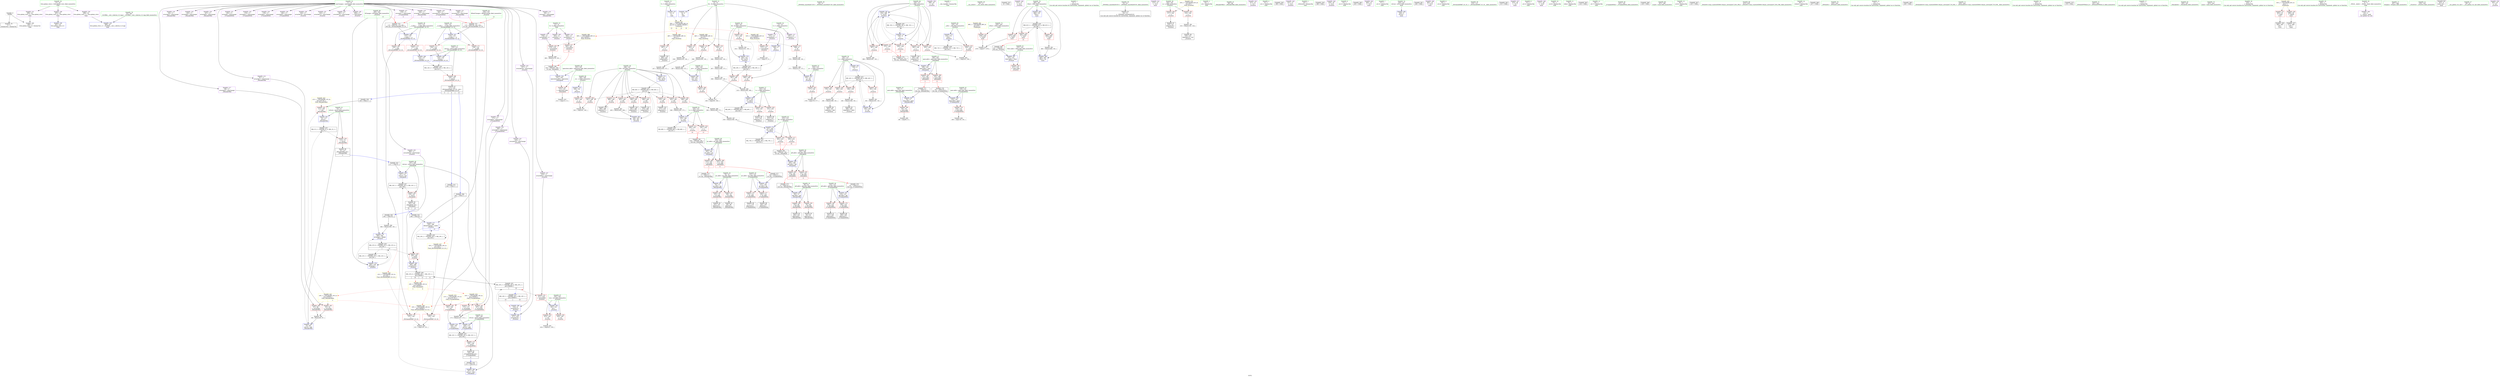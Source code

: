 digraph "SVFG" {
	label="SVFG";

	Node0x558ab88fe680 [shape=record,color=grey,label="{NodeID: 0\nNullPtr}"];
	Node0x558ab88fe680 -> Node0x558ab8922f00[style=solid];
	Node0x558ab88fe680 -> Node0x558ab892e3a0[style=solid];
	Node0x558ab89513f0 [shape=record,color=yellow,style=double,label="{NodeID: 443\n12V_1 = ENCHI(MR_12V_0)\npts\{259 261 \}\nFun[_Z6makeORiii]}"];
	Node0x558ab89513f0 -> Node0x558ab8928790[style=dashed];
	Node0x558ab89301e0 [shape=record,color=blue,label="{NodeID: 277\n258\<--366\nifDontChange\<--call42\n_Z5solvei\n|{|<s3>12}}"];
	Node0x558ab89301e0 -> Node0x558ab8925c10[style=dashed];
	Node0x558ab89301e0 -> Node0x558ab89301e0[style=dashed];
	Node0x558ab89301e0 -> Node0x558ab894dd50[style=dashed];
	Node0x558ab89301e0:s3 -> Node0x558ab89517a0[style=dashed,color=red];
	Node0x558ab8923ed0 [shape=record,color=red,label="{NodeID: 194\n276\<--236\n\<--i\n_Z5solvei\n}"];
	Node0x558ab8923ed0 -> Node0x558ab893aa20[style=solid];
	Node0x558ab8921030 [shape=record,color=purple,label="{NodeID: 111\n378\<--13\narrayidx46\<--G\n_Z5solvei\n}"];
	Node0x558ab8921030 -> Node0x558ab8925b40[style=solid];
	Node0x558ab891f270 [shape=record,color=green,label="{NodeID: 28\n50\<--51\n_ZNSt8ios_base4InitC1Ev\<--_ZNSt8ios_base4InitC1Ev_field_insensitive\n}"];
	Node0x558ab896e1d0 [shape=record,color=black,label="{NodeID: 554\n223 = PHI(144, )\n}"];
	Node0x558ab896e1d0 -> Node0x558ab892f410[style=solid];
	Node0x558ab892a2a0 [shape=record,color=grey,label="{NodeID: 388\n337 = Binary(336, 272, )\n}"];
	Node0x558ab892a2a0 -> Node0x558ab892fd00[style=solid];
	Node0x558ab8925590 [shape=record,color=red,label="{NodeID: 222\n375\<--256\n\<--t\n_Z5solvei\n|{<s0>11}}"];
	Node0x558ab8925590:s0 -> Node0x558ab896ffa0[style=solid,color=red];
	Node0x558ab8927040 [shape=record,color=purple,label="{NodeID: 139\n288\<--20\n\<--.str\n_Z5solvei\n}"];
	Node0x558ab8921ad0 [shape=record,color=green,label="{NodeID: 56\n240\<--241\ni8\<--i8_field_insensitive\n_Z5solvei\n}"];
	Node0x558ab8921ad0 -> Node0x558ab89242e0[style=solid];
	Node0x558ab8921ad0 -> Node0x558ab89243b0[style=solid];
	Node0x558ab8921ad0 -> Node0x558ab8924480[style=solid];
	Node0x558ab8921ad0 -> Node0x558ab892f8f0[style=solid];
	Node0x558ab8921ad0 -> Node0x558ab892fc30[style=solid];
	Node0x558ab8970420 [shape=record,color=black,label="{NodeID: 582\n196 = PHI(365, 382, )\n3rd arg _Z4makeiiii }"];
	Node0x558ab8970420 -> Node0x558ab892f270[style=solid];
	Node0x558ab8908a60 [shape=record,color=black,label="{NodeID: 416\nMR_22V_6 = PHI(MR_22V_5, MR_22V_4, )\npts\{261 \}\n|{|<s3>12}}"];
	Node0x558ab8908a60 -> Node0x558ab8925c10[style=dashed];
	Node0x558ab8908a60 -> Node0x558ab89302b0[style=dashed];
	Node0x558ab8908a60 -> Node0x558ab894e250[style=dashed];
	Node0x558ab8908a60:s3 -> Node0x558ab8951880[style=dashed,color=red];
	Node0x558ab892ebf0 [shape=record,color=blue,label="{NodeID: 250\n150\<--145\ngoal.addr\<--goal\n_Z7makeANDiii\n}"];
	Node0x558ab892ebf0 -> Node0x558ab8928ee0[style=dashed];
	Node0x558ab8928790 [shape=record,color=red,label="{NodeID: 167\n112\<--109\n\<--call\n_Z6makeORiii\n}"];
	Node0x558ab8928790 -> Node0x558ab892e7e0[style=solid];
	Node0x558ab8923370 [shape=record,color=black,label="{NodeID: 84\n102\<--101\nidxprom5\<--\n_Z6makeORiii\n}"];
	Node0x558ab88fe790 [shape=record,color=green,label="{NodeID: 1\n7\<--1\n__dso_handle\<--dummyObj\nGlob }"];
	Node0x558ab89302b0 [shape=record,color=blue,label="{NodeID: 278\n260\<--329\nifChange\<--\n_Z5solvei\n}"];
	Node0x558ab89302b0 -> Node0x558ab8930380[style=dashed];
	Node0x558ab89302b0 -> Node0x558ab8908a60[style=dashed];
	Node0x558ab8923fa0 [shape=record,color=red,label="{NodeID: 195\n280\<--236\n\<--i\n_Z5solvei\n}"];
	Node0x558ab8923fa0 -> Node0x558ab892b620[style=solid];
	Node0x558ab8921100 [shape=record,color=purple,label="{NodeID: 112\n287\<--15\narrayidx3\<--C\n_Z5solvei\n}"];
	Node0x558ab891f370 [shape=record,color=green,label="{NodeID: 29\n56\<--57\n__cxa_atexit\<--__cxa_atexit_field_insensitive\n}"];
	Node0x558ab896e310 [shape=record,color=black,label="{NodeID: 555\n53 = PHI()\n}"];
	Node0x558ab892a420 [shape=record,color=grey,label="{NodeID: 389\n336 = Binary(335, 161, )\n}"];
	Node0x558ab892a420 -> Node0x558ab892a2a0[style=solid];
	Node0x558ab8925660 [shape=record,color=red,label="{NodeID: 223\n392\<--256\n\<--t\n_Z5solvei\n}"];
	Node0x558ab8925660 -> Node0x558ab8920a80[style=solid];
	Node0x558ab8927110 [shape=record,color=purple,label="{NodeID: 140\n312\<--22\n\<--.str.1\n_Z5solvei\n}"];
	Node0x558ab8921ba0 [shape=record,color=green,label="{NodeID: 57\n242\<--243\nv\<--v_field_insensitive\n_Z5solvei\n}"];
	Node0x558ab8921ba0 -> Node0x558ab8924550[style=solid];
	Node0x558ab8921ba0 -> Node0x558ab8924620[style=solid];
	Node0x558ab8921ba0 -> Node0x558ab892f9c0[style=solid];
	Node0x558ab89705a0 [shape=record,color=black,label="{NodeID: 583\n231 = PHI(481, )\n0th arg _Z5solvei }"];
	Node0x558ab89705a0 -> Node0x558ab892f4e0[style=solid];
	Node0x558ab894a060 [shape=record,color=black,label="{NodeID: 417\nMR_10V_2 = PHI(MR_10V_3, MR_10V_1, )\npts\{190000 \}\n|{<s0>23|<s1>23}}"];
	Node0x558ab894a060:s0 -> Node0x558ab892fa90[style=dashed,color=red];
	Node0x558ab894a060:s1 -> Node0x558ab894e750[style=dashed,color=red];
	Node0x558ab892ecc0 [shape=record,color=blue,label="{NodeID: 251\n152\<--146\npL.addr\<--pL\n_Z7makeANDiii\n}"];
	Node0x558ab892ecc0 -> Node0x558ab8928fb0[style=dashed];
	Node0x558ab892ecc0 -> Node0x558ab8929080[style=dashed];
	Node0x558ab8928860 [shape=record,color=red,label="{NodeID: 168\n140\<--120\n\<--retval\n_ZSt3minIiERKT_S2_S2_\n}"];
	Node0x558ab8928860 -> Node0x558ab89235e0[style=solid];
	Node0x558ab8923440 [shape=record,color=black,label="{NodeID: 85\n106\<--105\nidxprom8\<--\n_Z6makeORiii\n}"];
	Node0x558ab8912410 [shape=record,color=green,label="{NodeID: 2\n9\<--1\n\<--dummyObj\nCan only get source location for instruction, argument, global var or function.}"];
	Node0x558ab8930380 [shape=record,color=blue,label="{NodeID: 279\n260\<--384\nifChange\<--add49\n_Z5solvei\n}"];
	Node0x558ab8930380 -> Node0x558ab8908a60[style=dashed];
	Node0x558ab8924070 [shape=record,color=red,label="{NodeID: 196\n284\<--236\n\<--i\n_Z5solvei\n}"];
	Node0x558ab8924070 -> Node0x558ab892aa20[style=solid];
	Node0x558ab89211d0 [shape=record,color=purple,label="{NodeID: 113\n371\<--15\narrayidx44\<--C\n_Z5solvei\n}"];
	Node0x558ab89211d0 -> Node0x558ab8925a70[style=solid];
	Node0x558ab891f470 [shape=record,color=green,label="{NodeID: 30\n55\<--61\n_ZNSt8ios_base4InitD1Ev\<--_ZNSt8ios_base4InitD1Ev_field_insensitive\n}"];
	Node0x558ab891f470 -> Node0x558ab89230d0[style=solid];
	Node0x558ab896e3e0 [shape=record,color=black,label="{NodeID: 556\n109 = PHI(117, )\n}"];
	Node0x558ab896e3e0 -> Node0x558ab8928790[style=solid];
	Node0x558ab892a5a0 [shape=record,color=grey,label="{NodeID: 390\n398 = Binary(397, 161, )\n}"];
	Node0x558ab892a5a0 -> Node0x558ab8930520[style=solid];
	Node0x558ab8925730 [shape=record,color=red,label="{NodeID: 224\n397\<--256\n\<--t\n_Z5solvei\n}"];
	Node0x558ab8925730 -> Node0x558ab892a5a0[style=solid];
	Node0x558ab89271e0 [shape=record,color=purple,label="{NodeID: 141\n473\<--22\n\<--.str.1\nmain\n}"];
	Node0x558ab8921c70 [shape=record,color=green,label="{NodeID: 58\n244\<--245\nx\<--x_field_insensitive\n_Z5solvei\n}"];
	Node0x558ab8921c70 -> Node0x558ab89246f0[style=solid];
	Node0x558ab8921c70 -> Node0x558ab89247c0[style=solid];
	Node0x558ab894a150 [shape=record,color=black,label="{NodeID: 418\nMR_91V_3 = PHI(MR_91V_4, MR_91V_2, )\npts\{461 \}\n}"];
	Node0x558ab894a150 -> Node0x558ab892dd60[style=dashed];
	Node0x558ab894a150 -> Node0x558ab892de30[style=dashed];
	Node0x558ab894a150 -> Node0x558ab892df00[style=dashed];
	Node0x558ab894a150 -> Node0x558ab8930930[style=dashed];
	Node0x558ab892ed90 [shape=record,color=blue,label="{NodeID: 252\n154\<--147\npR.addr\<--pR\n_Z7makeANDiii\n}"];
	Node0x558ab892ed90 -> Node0x558ab8929150[style=dashed];
	Node0x558ab892ed90 -> Node0x558ab8929220[style=dashed];
	Node0x558ab8928930 [shape=record,color=red,label="{NodeID: 169\n130\<--122\n\<--__a.addr\n_ZSt3minIiERKT_S2_S2_\n}"];
	Node0x558ab8928930 -> Node0x558ab8928d40[style=solid];
	Node0x558ab8923510 [shape=record,color=black,label="{NodeID: 86\n70\<--115\n_Z6makeORiii_ret\<--\n_Z6makeORiii\n|{<s0>5}}"];
	Node0x558ab8923510:s0 -> Node0x558ab896e0d0[style=solid,color=blue];
	Node0x558ab89124a0 [shape=record,color=green,label="{NodeID: 3\n20\<--1\n.str\<--dummyObj\nGlob }"];
	Node0x558ab8930450 [shape=record,color=blue,label="{NodeID: 280\n394\<--388\narrayidx54\<--\n_Z5solvei\n}"];
	Node0x558ab8930450 -> Node0x558ab894fb50[style=dashed];
	Node0x558ab8924140 [shape=record,color=red,label="{NodeID: 197\n291\<--236\n\<--i\n_Z5solvei\n}"];
	Node0x558ab8924140 -> Node0x558ab892a8a0[style=solid];
	Node0x558ab89212a0 [shape=record,color=purple,label="{NodeID: 114\n90\<--17\narrayidx\<--minChange\n_Z6makeORiii\n}"];
	Node0x558ab891f570 [shape=record,color=green,label="{NodeID: 31\n68\<--69\n_Z6makeORiii\<--_Z6makeORiii_field_insensitive\n}"];
	Node0x558ab896e550 [shape=record,color=black,label="{NodeID: 557\n184 = PHI(117, )\n}"];
	Node0x558ab896e550 -> Node0x558ab8929490[style=solid];
	Node0x558ab892a720 [shape=record,color=grey,label="{NodeID: 391\n332 = Binary(331, 161, )\n}"];
	Node0x558ab892a720 -> Node0x558ab892fc30[style=solid];
	Node0x558ab8925800 [shape=record,color=red,label="{NodeID: 225\n423\<--262\n\<--res\n_Z5solvei\n}"];
	Node0x558ab8925800 -> Node0x558ab8939fa0[style=solid];
	Node0x558ab89272b0 [shape=record,color=purple,label="{NodeID: 142\n413\<--25\n\<--.str.2\n_Z5solvei\n}"];
	Node0x558ab8921d40 [shape=record,color=green,label="{NodeID: 59\n246\<--247\ni28\<--i28_field_insensitive\n_Z5solvei\n}"];
	Node0x558ab8921d40 -> Node0x558ab8924890[style=solid];
	Node0x558ab8921d40 -> Node0x558ab8924960[style=solid];
	Node0x558ab8921d40 -> Node0x558ab8924a30[style=solid];
	Node0x558ab8921d40 -> Node0x558ab8924b00[style=solid];
	Node0x558ab8921d40 -> Node0x558ab8924bd0[style=solid];
	Node0x558ab8921d40 -> Node0x558ab8924ca0[style=solid];
	Node0x558ab8921d40 -> Node0x558ab8924d70[style=solid];
	Node0x558ab8921d40 -> Node0x558ab8924e40[style=solid];
	Node0x558ab8921d40 -> Node0x558ab892fd00[style=solid];
	Node0x558ab8921d40 -> Node0x558ab89305f0[style=solid];
	Node0x558ab894a650 [shape=record,color=black,label="{NodeID: 419\nMR_58V_3 = PHI(MR_58V_4, MR_58V_2, )\npts\{241 \}\n}"];
	Node0x558ab894a650 -> Node0x558ab89242e0[style=dashed];
	Node0x558ab894a650 -> Node0x558ab89243b0[style=dashed];
	Node0x558ab894a650 -> Node0x558ab8924480[style=dashed];
	Node0x558ab894a650 -> Node0x558ab892fc30[style=dashed];
	Node0x558ab892ee60 [shape=record,color=blue,label="{NodeID: 253\n148\<--173\nretval\<--add\n_Z7makeANDiii\n}"];
	Node0x558ab892ee60 -> Node0x558ab894ba50[style=dashed];
	Node0x558ab8928a00 [shape=record,color=red,label="{NodeID: 170\n137\<--122\n\<--__a.addr\n_ZSt3minIiERKT_S2_S2_\n}"];
	Node0x558ab8928a00 -> Node0x558ab892eb20[style=solid];
	Node0x558ab89235e0 [shape=record,color=black,label="{NodeID: 87\n117\<--140\n_ZSt3minIiERKT_S2_S2__ret\<--\n_ZSt3minIiERKT_S2_S2_\n|{<s0>3|<s1>4|<s2>12}}"];
	Node0x558ab89235e0:s0 -> Node0x558ab896e3e0[style=solid,color=blue];
	Node0x558ab89235e0:s1 -> Node0x558ab896e550[style=solid,color=blue];
	Node0x558ab89235e0:s2 -> Node0x558ab896ecd0[style=solid,color=blue];
	Node0x558ab8912590 [shape=record,color=green,label="{NodeID: 4\n22\<--1\n.str.1\<--dummyObj\nGlob }"];
	Node0x558ab89517a0 [shape=record,color=yellow,style=double,label="{NodeID: 447\n20V_1 = ENCHI(MR_20V_0)\npts\{259 \}\nFun[_ZSt3minIiERKT_S2_S2_]}"];
	Node0x558ab89517a0 -> Node0x558ab8928c70[style=dashed];
	Node0x558ab8930520 [shape=record,color=blue,label="{NodeID: 281\n256\<--398\nt\<--inc56\n_Z5solvei\n}"];
	Node0x558ab8930520 -> Node0x558ab89253f0[style=dashed];
	Node0x558ab8930520 -> Node0x558ab89254c0[style=dashed];
	Node0x558ab8930520 -> Node0x558ab8925590[style=dashed];
	Node0x558ab8930520 -> Node0x558ab8925660[style=dashed];
	Node0x558ab8930520 -> Node0x558ab8925730[style=dashed];
	Node0x558ab8930520 -> Node0x558ab8930520[style=dashed];
	Node0x558ab8930520 -> Node0x558ab894d850[style=dashed];
	Node0x558ab8924210 [shape=record,color=red,label="{NodeID: 198\n302\<--238\n\<--_n5\n_Z5solvei\n}"];
	Node0x558ab8924210 -> Node0x558ab893aba0[style=solid];
	Node0x558ab8921370 [shape=record,color=purple,label="{NodeID: 115\n91\<--17\narrayidx1\<--minChange\n_Z6makeORiii\n}"];
	Node0x558ab8921370 -> Node0x558ab89285f0[style=solid];
	Node0x558ab891f670 [shape=record,color=green,label="{NodeID: 32\n74\<--75\nretval\<--retval_field_insensitive\n_Z6makeORiii\n}"];
	Node0x558ab891f670 -> Node0x558ab8928110[style=solid];
	Node0x558ab891f670 -> Node0x558ab892e710[style=solid];
	Node0x558ab891f670 -> Node0x558ab892e7e0[style=solid];
	Node0x558ab896e690 [shape=record,color=black,label="{NodeID: 558\n289 = PHI()\n}"];
	Node0x558ab892a8a0 [shape=record,color=grey,label="{NodeID: 392\n292 = Binary(291, 161, )\n}"];
	Node0x558ab892a8a0 -> Node0x558ab892f750[style=solid];
	Node0x558ab89258d0 [shape=record,color=red,label="{NodeID: 226\n434\<--262\n\<--res\n_Z5solvei\n}"];
	Node0x558ab8927380 [shape=record,color=purple,label="{NodeID: 143\n421\<--27\n\<--.str.3\n_Z5solvei\n}"];
	Node0x558ab8921e10 [shape=record,color=green,label="{NodeID: 60\n248\<--249\n_b\<--_b_field_insensitive\n_Z5solvei\n}"];
	Node0x558ab8921e10 -> Node0x558ab8924f10[style=solid];
	Node0x558ab8921e10 -> Node0x558ab892fdd0[style=solid];
	Node0x558ab894ab50 [shape=record,color=black,label="{NodeID: 420\nMR_60V_2 = PHI(MR_60V_3, MR_60V_1, )\npts\{243 \}\n}"];
	Node0x558ab894ab50 -> Node0x558ab892f9c0[style=dashed];
	Node0x558ab892ef30 [shape=record,color=blue,label="{NodeID: 254\n148\<--185\nretval\<--\n_Z7makeANDiii\n}"];
	Node0x558ab892ef30 -> Node0x558ab894ba50[style=dashed];
	Node0x558ab8928ad0 [shape=record,color=red,label="{NodeID: 171\n128\<--124\n\<--__b.addr\n_ZSt3minIiERKT_S2_S2_\n}"];
	Node0x558ab8928ad0 -> Node0x558ab8928c70[style=solid];
	Node0x558ab89236b0 [shape=record,color=black,label="{NodeID: 88\n164\<--163\nidxprom\<--\n_Z7makeANDiii\n}"];
	Node0x558ab8912620 [shape=record,color=green,label="{NodeID: 5\n24\<--1\n_ZSt4cout\<--dummyObj\nGlob }"];
	Node0x558ab8951880 [shape=record,color=yellow,style=double,label="{NodeID: 448\n22V_1 = ENCHI(MR_22V_0)\npts\{261 \}\nFun[_ZSt3minIiERKT_S2_S2_]}"];
	Node0x558ab8951880 -> Node0x558ab8928d40[style=dashed];
	Node0x558ab89305f0 [shape=record,color=blue,label="{NodeID: 282\n246\<--403\ni28\<--dec\n_Z5solvei\n}"];
	Node0x558ab89305f0 -> Node0x558ab894c450[style=dashed];
	Node0x558ab89242e0 [shape=record,color=red,label="{NodeID: 199\n301\<--240\n\<--i8\n_Z5solvei\n}"];
	Node0x558ab89242e0 -> Node0x558ab893aba0[style=solid];
	Node0x558ab8925d90 [shape=record,color=purple,label="{NodeID: 116\n95\<--17\narrayidx3\<--minChange\n_Z6makeORiii\n}"];
	Node0x558ab891f740 [shape=record,color=green,label="{NodeID: 33\n76\<--77\ngoal.addr\<--goal.addr_field_insensitive\n_Z6makeORiii\n}"];
	Node0x558ab891f740 -> Node0x558ab89281e0[style=solid];
	Node0x558ab891f740 -> Node0x558ab892e4a0[style=solid];
	Node0x558ab896e760 [shape=record,color=black,label="{NodeID: 559\n266 = PHI()\n}"];
	Node0x558ab8953a40 [shape=record,color=yellow,style=double,label="{NodeID: 476\n62V_1 = ENCHI(MR_62V_0)\npts\{245 \}\nFun[_Z5solvei]}"];
	Node0x558ab8953a40 -> Node0x558ab89246f0[style=dashed];
	Node0x558ab8953a40 -> Node0x558ab89247c0[style=dashed];
	Node0x558ab892aa20 [shape=record,color=grey,label="{NodeID: 393\n285 = Binary(284, 161, )\n}"];
	Node0x558ab892aa20 -> Node0x558ab8923c60[style=solid];
	Node0x558ab89259a0 [shape=record,color=red,label="{NodeID: 227\n363\<--362\n\<--arrayidx41\n_Z5solvei\n|{<s0>10}}"];
	Node0x558ab89259a0:s0 -> Node0x558ab8970120[style=solid,color=red];
	Node0x558ab8927450 [shape=record,color=purple,label="{NodeID: 144\n426\<--29\n\<--.str.4\n_Z5solvei\n}"];
	Node0x558ab8921ee0 [shape=record,color=green,label="{NodeID: 61\n250\<--251\nL\<--L_field_insensitive\n_Z5solvei\n}"];
	Node0x558ab8921ee0 -> Node0x558ab8924fe0[style=solid];
	Node0x558ab8921ee0 -> Node0x558ab89250b0[style=solid];
	Node0x558ab8921ee0 -> Node0x558ab892fea0[style=solid];
	Node0x558ab892f000 [shape=record,color=blue,label="{NodeID: 255\n199\<--193\ngoal.addr\<--goal\n_Z4makeiiii\n}"];
	Node0x558ab892f000 -> Node0x558ab8929630[style=dashed];
	Node0x558ab892f000 -> Node0x558ab8929700[style=dashed];
	Node0x558ab8928ba0 [shape=record,color=red,label="{NodeID: 172\n134\<--124\n\<--__b.addr\n_ZSt3minIiERKT_S2_S2_\n}"];
	Node0x558ab8928ba0 -> Node0x558ab892ea50[style=solid];
	Node0x558ab8923780 [shape=record,color=black,label="{NodeID: 89\n169\<--168\nidxprom2\<--\n_Z7makeANDiii\n}"];
	Node0x558ab891e0d0 [shape=record,color=green,label="{NodeID: 6\n25\<--1\n.str.2\<--dummyObj\nGlob }"];
	Node0x558ab8951960 [shape=record,color=yellow,style=double,label="{NodeID: 449\n10V_1 = ENCHI(MR_10V_0)\npts\{190000 \}\nFun[_ZSt3minIiERKT_S2_S2_]}"];
	Node0x558ab8951960 -> Node0x558ab8928c70[style=dashed];
	Node0x558ab8951960 -> Node0x558ab8928d40[style=dashed];
	Node0x558ab89306c0 [shape=record,color=blue,label="{NodeID: 283\n262\<--411\nres\<--\n_Z5solvei\n}"];
	Node0x558ab89306c0 -> Node0x558ab8925800[style=dashed];
	Node0x558ab89306c0 -> Node0x558ab89258d0[style=dashed];
	Node0x558ab89243b0 [shape=record,color=red,label="{NodeID: 200\n309\<--240\n\<--i8\n_Z5solvei\n}"];
	Node0x558ab89243b0 -> Node0x558ab8935a10[style=solid];
	Node0x558ab8925e60 [shape=record,color=purple,label="{NodeID: 117\n96\<--17\narrayidx4\<--minChange\n_Z6makeORiii\n}"];
	Node0x558ab8925e60 -> Node0x558ab89286c0[style=solid];
	Node0x558ab891f810 [shape=record,color=green,label="{NodeID: 34\n78\<--79\npL.addr\<--pL.addr_field_insensitive\n_Z6makeORiii\n}"];
	Node0x558ab891f810 -> Node0x558ab89282b0[style=solid];
	Node0x558ab891f810 -> Node0x558ab8928380[style=solid];
	Node0x558ab891f810 -> Node0x558ab892e570[style=solid];
	Node0x558ab896e830 [shape=record,color=black,label="{NodeID: 560\n435 = PHI()\n}"];
	Node0x558ab892aba0 [shape=record,color=grey,label="{NodeID: 394\n98 = Binary(92, 97, )\n}"];
	Node0x558ab892aba0 -> Node0x558ab892e710[style=solid];
	Node0x558ab8925a70 [shape=record,color=red,label="{NodeID: 228\n372\<--371\n\<--arrayidx44\n_Z5solvei\n}"];
	Node0x558ab8925a70 -> Node0x558ab893a8a0[style=solid];
	Node0x558ab8927520 [shape=record,color=purple,label="{NodeID: 145\n464\<--31\n\<--.str.5\nmain\n}"];
	Node0x558ab8921fb0 [shape=record,color=green,label="{NodeID: 62\n252\<--253\nR\<--R_field_insensitive\n_Z5solvei\n}"];
	Node0x558ab8921fb0 -> Node0x558ab8925180[style=solid];
	Node0x558ab8921fb0 -> Node0x558ab8925250[style=solid];
	Node0x558ab8921fb0 -> Node0x558ab892ff70[style=solid];
	Node0x558ab894b550 [shape=record,color=black,label="{NodeID: 422\nMR_2V_3 = PHI(MR_2V_4, MR_2V_2, )\npts\{75 \}\n}"];
	Node0x558ab894b550 -> Node0x558ab8928110[style=dashed];
	Node0x558ab892f0d0 [shape=record,color=blue,label="{NodeID: 256\n201\<--194\noperation.addr\<--operation\n_Z4makeiiii\n}"];
	Node0x558ab892f0d0 -> Node0x558ab89297d0[style=dashed];
	Node0x558ab8928c70 [shape=record,color=red,label="{NodeID: 173\n129\<--128\n\<--\n_ZSt3minIiERKT_S2_S2_\n}"];
	Node0x558ab8928c70 -> Node0x558ab893a420[style=solid];
	Node0x558ab8923850 [shape=record,color=black,label="{NodeID: 90\n177\<--176\nidxprom5\<--\n_Z7makeANDiii\n}"];
	Node0x558ab891e160 [shape=record,color=green,label="{NodeID: 7\n27\<--1\n.str.3\<--dummyObj\nGlob }"];
	Node0x558ab8930790 [shape=record,color=blue,label="{NodeID: 284\n456\<--9\nretval\<--\nmain\n}"];
	Node0x558ab8924480 [shape=record,color=red,label="{NodeID: 201\n331\<--240\n\<--i8\n_Z5solvei\n}"];
	Node0x558ab8924480 -> Node0x558ab892a720[style=solid];
	Node0x558ab8925f30 [shape=record,color=purple,label="{NodeID: 118\n103\<--17\narrayidx6\<--minChange\n_Z6makeORiii\n}"];
	Node0x558ab891f8e0 [shape=record,color=green,label="{NodeID: 35\n80\<--81\npR.addr\<--pR.addr_field_insensitive\n_Z6makeORiii\n}"];
	Node0x558ab891f8e0 -> Node0x558ab8928450[style=solid];
	Node0x558ab891f8e0 -> Node0x558ab8928520[style=solid];
	Node0x558ab891f8e0 -> Node0x558ab892e640[style=solid];
	Node0x558ab896e900 [shape=record,color=black,label="{NodeID: 561\n436 = PHI()\n}"];
	Node0x558ab892ad20 [shape=record,color=grey,label="{NodeID: 395\n485 = Binary(484, 161, )\n}"];
	Node0x558ab892ad20 -> Node0x558ab8930930[style=solid];
	Node0x558ab8925b40 [shape=record,color=red,label="{NodeID: 229\n379\<--378\n\<--arrayidx46\n_Z5solvei\n}"];
	Node0x558ab8925b40 -> Node0x558ab892b4a0[style=solid];
	Node0x558ab89275f0 [shape=record,color=purple,label="{NodeID: 146\n465\<--33\n\<--.str.6\nmain\n}"];
	Node0x558ab8922080 [shape=record,color=green,label="{NodeID: 63\n254\<--255\n_n36\<--_n36_field_insensitive\n_Z5solvei\n}"];
	Node0x558ab8922080 -> Node0x558ab8925320[style=solid];
	Node0x558ab8922080 -> Node0x558ab8930040[style=solid];
	Node0x558ab894ba50 [shape=record,color=black,label="{NodeID: 423\nMR_25V_3 = PHI(MR_25V_4, MR_25V_2, )\npts\{149 \}\n}"];
	Node0x558ab894ba50 -> Node0x558ab8928e10[style=dashed];
	Node0x558ab892f1a0 [shape=record,color=blue,label="{NodeID: 257\n203\<--195\npL.addr\<--pL\n_Z4makeiiii\n}"];
	Node0x558ab892f1a0 -> Node0x558ab89298a0[style=dashed];
	Node0x558ab892f1a0 -> Node0x558ab8929970[style=dashed];
	Node0x558ab8928d40 [shape=record,color=red,label="{NodeID: 174\n131\<--130\n\<--\n_ZSt3minIiERKT_S2_S2_\n}"];
	Node0x558ab8928d40 -> Node0x558ab893a420[style=solid];
	Node0x558ab8923920 [shape=record,color=black,label="{NodeID: 91\n181\<--180\nidxprom8\<--\n_Z7makeANDiii\n}"];
	Node0x558ab891e1f0 [shape=record,color=green,label="{NodeID: 8\n29\<--1\n.str.4\<--dummyObj\nGlob }"];
	Node0x558ab8930860 [shape=record,color=blue,label="{NodeID: 285\n460\<--161\niTest\<--\nmain\n}"];
	Node0x558ab8930860 -> Node0x558ab894a150[style=dashed];
	Node0x558ab8924550 [shape=record,color=red,label="{NodeID: 202\n314\<--242\n\<--v\n_Z5solvei\n}"];
	Node0x558ab8924550 -> Node0x558ab8920400[style=solid];
	Node0x558ab8926000 [shape=record,color=purple,label="{NodeID: 119\n104\<--17\narrayidx7\<--minChange\n_Z6makeORiii\n|{<s0>3}}"];
	Node0x558ab8926000:s0 -> Node0x558ab896f7d0[style=solid,color=red];
	Node0x558ab891f9b0 [shape=record,color=green,label="{NodeID: 36\n110\<--111\n_ZSt3minIiERKT_S2_S2_\<--_ZSt3minIiERKT_S2_S2__field_insensitive\n}"];
	Node0x558ab896e9d0 [shape=record,color=black,label="{NodeID: 562\n313 = PHI()\n}"];
	Node0x558ab892aea0 [shape=record,color=grey,label="{NodeID: 396\n173 = Binary(167, 172, )\n}"];
	Node0x558ab892aea0 -> Node0x558ab892ee60[style=solid];
	Node0x558ab8925c10 [shape=record,color=red,label="{NodeID: 230\n388\<--387\n\<--call50\n_Z5solvei\n}"];
	Node0x558ab8925c10 -> Node0x558ab8930450[style=solid];
	Node0x558ab89276c0 [shape=record,color=purple,label="{NodeID: 147\n470\<--36\n\<--.str.7\nmain\n}"];
	Node0x558ab8922150 [shape=record,color=green,label="{NodeID: 64\n256\<--257\nt\<--t_field_insensitive\n_Z5solvei\n}"];
	Node0x558ab8922150 -> Node0x558ab89253f0[style=solid];
	Node0x558ab8922150 -> Node0x558ab89254c0[style=solid];
	Node0x558ab8922150 -> Node0x558ab8925590[style=solid];
	Node0x558ab8922150 -> Node0x558ab8925660[style=solid];
	Node0x558ab8922150 -> Node0x558ab8925730[style=solid];
	Node0x558ab8922150 -> Node0x558ab8930110[style=solid];
	Node0x558ab8922150 -> Node0x558ab8930520[style=solid];
	Node0x558ab894bf50 [shape=record,color=black,label="{NodeID: 424\nMR_14V_3 = PHI(MR_14V_4, MR_14V_2, )\npts\{121 \}\n}"];
	Node0x558ab894bf50 -> Node0x558ab8928860[style=dashed];
	Node0x558ab892f270 [shape=record,color=blue,label="{NodeID: 258\n205\<--196\npR.addr\<--pR\n_Z4makeiiii\n}"];
	Node0x558ab892f270 -> Node0x558ab8929a40[style=dashed];
	Node0x558ab892f270 -> Node0x558ab8929b10[style=dashed];
	Node0x558ab8928e10 [shape=record,color=red,label="{NodeID: 175\n188\<--148\n\<--retval\n_Z7makeANDiii\n}"];
	Node0x558ab8928e10 -> Node0x558ab89239f0[style=solid];
	Node0x558ab89239f0 [shape=record,color=black,label="{NodeID: 92\n144\<--188\n_Z7makeANDiii_ret\<--\n_Z7makeANDiii\n|{<s0>6}}"];
	Node0x558ab89239f0:s0 -> Node0x558ab896e1d0[style=solid,color=blue];
	Node0x558ab891e280 [shape=record,color=green,label="{NodeID: 9\n31\<--1\n.str.5\<--dummyObj\nGlob }"];
	Node0x558ab8930930 [shape=record,color=blue,label="{NodeID: 286\n460\<--485\niTest\<--inc\nmain\n}"];
	Node0x558ab8930930 -> Node0x558ab894a150[style=dashed];
	Node0x558ab8924620 [shape=record,color=red,label="{NodeID: 203\n321\<--242\n\<--v\n_Z5solvei\n}"];
	Node0x558ab8924620 -> Node0x558ab89205a0[style=solid];
	Node0x558ab89260d0 [shape=record,color=purple,label="{NodeID: 120\n107\<--17\narrayidx9\<--minChange\n_Z6makeORiii\n}"];
	Node0x558ab891fab0 [shape=record,color=green,label="{NodeID: 37\n120\<--121\nretval\<--retval_field_insensitive\n_ZSt3minIiERKT_S2_S2_\n}"];
	Node0x558ab891fab0 -> Node0x558ab8928860[style=solid];
	Node0x558ab891fab0 -> Node0x558ab892ea50[style=solid];
	Node0x558ab891fab0 -> Node0x558ab892eb20[style=solid];
	Node0x558ab896eaa0 [shape=record,color=black,label="{NodeID: 563\n383 = PHI(192, )\n}"];
	Node0x558ab896eaa0 -> Node0x558ab892b320[style=solid];
	Node0x558ab892b020 [shape=record,color=grey,label="{NodeID: 397\n270 = Binary(269, 161, )\n}"];
	Node0x558ab892b020 -> Node0x558ab892b1a0[style=solid];
	Node0x558ab892dc00 [shape=record,color=red,label="{NodeID: 231\n411\<--410\n\<--arrayidx61\n_Z5solvei\n}"];
	Node0x558ab892dc00 -> Node0x558ab89306c0[style=solid];
	Node0x558ab8927790 [shape=record,color=purple,label="{NodeID: 148\n471\<--38\n\<--.str.8\nmain\n}"];
	Node0x558ab8922220 [shape=record,color=green,label="{NodeID: 65\n258\<--259\nifDontChange\<--ifDontChange_field_insensitive\n_Z5solvei\n|{|<s1>12}}"];
	Node0x558ab8922220 -> Node0x558ab89301e0[style=solid];
	Node0x558ab8922220:s1 -> Node0x558ab896fab0[style=solid,color=red];
	Node0x558ab894c450 [shape=record,color=black,label="{NodeID: 425\nMR_64V_3 = PHI(MR_64V_4, MR_64V_2, )\npts\{247 \}\n}"];
	Node0x558ab894c450 -> Node0x558ab8924890[style=dashed];
	Node0x558ab894c450 -> Node0x558ab8924960[style=dashed];
	Node0x558ab894c450 -> Node0x558ab8924a30[style=dashed];
	Node0x558ab894c450 -> Node0x558ab8924b00[style=dashed];
	Node0x558ab894c450 -> Node0x558ab8924bd0[style=dashed];
	Node0x558ab894c450 -> Node0x558ab8924ca0[style=dashed];
	Node0x558ab894c450 -> Node0x558ab8924d70[style=dashed];
	Node0x558ab894c450 -> Node0x558ab8924e40[style=dashed];
	Node0x558ab894c450 -> Node0x558ab89305f0[style=dashed];
	Node0x558ab892f340 [shape=record,color=blue,label="{NodeID: 259\n197\<--217\nretval\<--call\n_Z4makeiiii\n}"];
	Node0x558ab892f340 -> Node0x558ab8950050[style=dashed];
	Node0x558ab8928ee0 [shape=record,color=red,label="{NodeID: 176\n159\<--150\n\<--goal.addr\n_Z7makeANDiii\n}"];
	Node0x558ab8928ee0 -> Node0x558ab893a120[style=solid];
	Node0x558ab8923ac0 [shape=record,color=black,label="{NodeID: 93\n192\<--226\n_Z4makeiiii_ret\<--\n_Z4makeiiii\n|{<s0>10|<s1>11}}"];
	Node0x558ab8923ac0:s0 -> Node0x558ab896dee0[style=solid,color=blue];
	Node0x558ab8923ac0:s1 -> Node0x558ab896eaa0[style=solid,color=blue];
	Node0x558ab891e310 [shape=record,color=green,label="{NodeID: 10\n33\<--1\n.str.6\<--dummyObj\nGlob }"];
	Node0x558ab89246f0 [shape=record,color=red,label="{NodeID: 204\n317\<--244\n\<--x\n_Z5solvei\n}"];
	Node0x558ab89246f0 -> Node0x558ab89204d0[style=solid];
	Node0x558ab89261a0 [shape=record,color=purple,label="{NodeID: 121\n108\<--17\narrayidx10\<--minChange\n_Z6makeORiii\n|{<s0>3}}"];
	Node0x558ab89261a0:s0 -> Node0x558ab896fab0[style=solid,color=red];
	Node0x558ab891fb80 [shape=record,color=green,label="{NodeID: 38\n122\<--123\n__a.addr\<--__a.addr_field_insensitive\n_ZSt3minIiERKT_S2_S2_\n}"];
	Node0x558ab891fb80 -> Node0x558ab8928930[style=solid];
	Node0x558ab891fb80 -> Node0x558ab8928a00[style=solid];
	Node0x558ab891fb80 -> Node0x558ab892e8b0[style=solid];
	Node0x558ab896ecd0 [shape=record,color=black,label="{NodeID: 564\n387 = PHI(117, )\n}"];
	Node0x558ab896ecd0 -> Node0x558ab8925c10[style=solid];
	Node0x558ab892b1a0 [shape=record,color=grey,label="{NodeID: 398\n271 = Binary(270, 272, )\n}"];
	Node0x558ab892b1a0 -> Node0x558ab892f5b0[style=solid];
	Node0x558ab892dc90 [shape=record,color=red,label="{NodeID: 232\n478\<--458\n\<--nTest\nmain\n}"];
	Node0x558ab892dc90 -> Node0x558ab893ad20[style=solid];
	Node0x558ab8927860 [shape=record,color=purple,label="{NodeID: 149\n497\<--41\nllvm.global_ctors_0\<--llvm.global_ctors\nGlob }"];
	Node0x558ab8927860 -> Node0x558ab892e1a0[style=solid];
	Node0x558ab89222f0 [shape=record,color=green,label="{NodeID: 66\n260\<--261\nifChange\<--ifChange_field_insensitive\n_Z5solvei\n|{|<s2>12}}"];
	Node0x558ab89222f0 -> Node0x558ab89302b0[style=solid];
	Node0x558ab89222f0 -> Node0x558ab8930380[style=solid];
	Node0x558ab89222f0:s2 -> Node0x558ab896f7d0[style=solid,color=red];
	Node0x558ab894c950 [shape=record,color=black,label="{NodeID: 426\nMR_68V_2 = PHI(MR_68V_3, MR_68V_1, )\npts\{251 \}\n}"];
	Node0x558ab894c950 -> Node0x558ab892fea0[style=dashed];
	Node0x558ab892f410 [shape=record,color=blue,label="{NodeID: 260\n197\<--223\nretval\<--call1\n_Z4makeiiii\n}"];
	Node0x558ab892f410 -> Node0x558ab8950050[style=dashed];
	Node0x558ab8928fb0 [shape=record,color=red,label="{NodeID: 177\n163\<--152\n\<--pL.addr\n_Z7makeANDiii\n}"];
	Node0x558ab8928fb0 -> Node0x558ab89236b0[style=solid];
	Node0x558ab8923b90 [shape=record,color=black,label="{NodeID: 94\n282\<--281\nidxprom\<--add\n_Z5solvei\n}"];
	Node0x558ab891e3a0 [shape=record,color=green,label="{NodeID: 11\n35\<--1\nstdin\<--dummyObj\nGlob }"];
	Node0x558ab8951df0 [shape=record,color=yellow,style=double,label="{NodeID: 454\n10V_1 = ENCHI(MR_10V_0)\npts\{190000 \}\nFun[_Z7makeANDiii]|{|<s3>4}}"];
	Node0x558ab8951df0 -> Node0x558ab89292f0[style=dashed];
	Node0x558ab8951df0 -> Node0x558ab89293c0[style=dashed];
	Node0x558ab8951df0 -> Node0x558ab8929490[style=dashed];
	Node0x558ab8951df0:s3 -> Node0x558ab8951960[style=dashed,color=red];
	Node0x558ab89247c0 [shape=record,color=red,label="{NodeID: 205\n324\<--244\n\<--x\n_Z5solvei\n}"];
	Node0x558ab89247c0 -> Node0x558ab8929e20[style=solid];
	Node0x558ab8926270 [shape=record,color=purple,label="{NodeID: 122\n165\<--17\narrayidx\<--minChange\n_Z7makeANDiii\n}"];
	Node0x558ab891fc50 [shape=record,color=green,label="{NodeID: 39\n124\<--125\n__b.addr\<--__b.addr_field_insensitive\n_ZSt3minIiERKT_S2_S2_\n}"];
	Node0x558ab891fc50 -> Node0x558ab8928ad0[style=solid];
	Node0x558ab891fc50 -> Node0x558ab8928ba0[style=solid];
	Node0x558ab891fc50 -> Node0x558ab892e980[style=solid];
	Node0x558ab896ee10 [shape=record,color=black,label="{NodeID: 565\n414 = PHI()\n}"];
	Node0x558ab892b320 [shape=record,color=grey,label="{NodeID: 399\n384 = Binary(383, 161, )\n}"];
	Node0x558ab892b320 -> Node0x558ab8930380[style=solid];
	Node0x558ab892dd60 [shape=record,color=red,label="{NodeID: 233\n477\<--460\n\<--iTest\nmain\n}"];
	Node0x558ab892dd60 -> Node0x558ab893ad20[style=solid];
	Node0x558ab8927960 [shape=record,color=purple,label="{NodeID: 150\n498\<--41\nllvm.global_ctors_1\<--llvm.global_ctors\nGlob }"];
	Node0x558ab8927960 -> Node0x558ab892e2a0[style=solid];
	Node0x558ab89223c0 [shape=record,color=green,label="{NodeID: 67\n262\<--263\nres\<--res_field_insensitive\n_Z5solvei\n}"];
	Node0x558ab89223c0 -> Node0x558ab8925800[style=solid];
	Node0x558ab89223c0 -> Node0x558ab89258d0[style=solid];
	Node0x558ab89223c0 -> Node0x558ab89306c0[style=solid];
	Node0x558ab894ce50 [shape=record,color=black,label="{NodeID: 427\nMR_70V_2 = PHI(MR_70V_3, MR_70V_1, )\npts\{253 \}\n}"];
	Node0x558ab894ce50 -> Node0x558ab892ff70[style=dashed];
	Node0x558ab892f4e0 [shape=record,color=blue,label="{NodeID: 261\n232\<--231\niTest.addr\<--iTest\n_Z5solvei\n}"];
	Node0x558ab892f4e0 -> Node0x558ab8923d30[style=dashed];
	Node0x558ab8929080 [shape=record,color=red,label="{NodeID: 178\n176\<--152\n\<--pL.addr\n_Z7makeANDiii\n}"];
	Node0x558ab8929080 -> Node0x558ab8923850[style=solid];
	Node0x558ab8923c60 [shape=record,color=black,label="{NodeID: 95\n286\<--285\nidxprom2\<--add1\n_Z5solvei\n}"];
	Node0x558ab891e430 [shape=record,color=green,label="{NodeID: 12\n36\<--1\n.str.7\<--dummyObj\nGlob }"];
	Node0x558ab8951ed0 [shape=record,color=yellow,style=double,label="{NodeID: 455\n12V_1 = ENCHI(MR_12V_0)\npts\{259 261 \}\nFun[_Z7makeANDiii]}"];
	Node0x558ab8951ed0 -> Node0x558ab8929490[style=dashed];
	Node0x558ab8924890 [shape=record,color=red,label="{NodeID: 206\n341\<--246\n\<--i28\n_Z5solvei\n}"];
	Node0x558ab8924890 -> Node0x558ab893a2a0[style=solid];
	Node0x558ab8926340 [shape=record,color=purple,label="{NodeID: 123\n166\<--17\narrayidx1\<--minChange\n_Z7makeANDiii\n}"];
	Node0x558ab8926340 -> Node0x558ab89292f0[style=solid];
	Node0x558ab891fd20 [shape=record,color=green,label="{NodeID: 40\n142\<--143\n_Z7makeANDiii\<--_Z7makeANDiii_field_insensitive\n}"];
	Node0x558ab896eee0 [shape=record,color=black,label="{NodeID: 566\n418 = PHI()\n}"];
	Node0x558ab892b4a0 [shape=record,color=grey,label="{NodeID: 400\n380 = Binary(379, 161, )\n|{<s0>11}}"];
	Node0x558ab892b4a0:s0 -> Node0x558ab8970120[style=solid,color=red];
	Node0x558ab892de30 [shape=record,color=red,label="{NodeID: 234\n481\<--460\n\<--iTest\nmain\n|{<s0>23}}"];
	Node0x558ab892de30:s0 -> Node0x558ab89705a0[style=solid,color=red];
	Node0x558ab8927a60 [shape=record,color=purple,label="{NodeID: 151\n499\<--41\nllvm.global_ctors_2\<--llvm.global_ctors\nGlob }"];
	Node0x558ab8927a60 -> Node0x558ab892e3a0[style=solid];
	Node0x558ab8922490 [shape=record,color=green,label="{NodeID: 68\n267\<--268\nscanf\<--scanf_field_insensitive\n}"];
	Node0x558ab894d350 [shape=record,color=black,label="{NodeID: 428\nMR_72V_2 = PHI(MR_72V_3, MR_72V_1, )\npts\{255 \}\n}"];
	Node0x558ab894d350 -> Node0x558ab8930040[style=dashed];
	Node0x558ab892f5b0 [shape=record,color=blue,label="{NodeID: 262\n234\<--271\n_n\<--div\n_Z5solvei\n}"];
	Node0x558ab892f5b0 -> Node0x558ab8923e00[style=dashed];
	Node0x558ab8929150 [shape=record,color=red,label="{NodeID: 179\n168\<--154\n\<--pR.addr\n_Z7makeANDiii\n}"];
	Node0x558ab8929150 -> Node0x558ab8923780[style=solid];
	Node0x558ab8920400 [shape=record,color=black,label="{NodeID: 96\n315\<--314\nidxprom17\<--\n_Z5solvei\n}"];
	Node0x558ab891e4c0 [shape=record,color=green,label="{NodeID: 13\n38\<--1\n.str.8\<--dummyObj\nGlob }"];
	Node0x558ab8924960 [shape=record,color=red,label="{NodeID: 207\n345\<--246\n\<--i28\n_Z5solvei\n}"];
	Node0x558ab8924960 -> Node0x558ab8929ca0[style=solid];
	Node0x558ab8926410 [shape=record,color=purple,label="{NodeID: 124\n170\<--17\narrayidx3\<--minChange\n_Z7makeANDiii\n}"];
	Node0x558ab891fe20 [shape=record,color=green,label="{NodeID: 41\n148\<--149\nretval\<--retval_field_insensitive\n_Z7makeANDiii\n}"];
	Node0x558ab891fe20 -> Node0x558ab8928e10[style=solid];
	Node0x558ab891fe20 -> Node0x558ab892ee60[style=solid];
	Node0x558ab891fe20 -> Node0x558ab892ef30[style=solid];
	Node0x558ab896efb0 [shape=record,color=black,label="{NodeID: 567\n422 = PHI()\n}"];
	Node0x558ab892b620 [shape=record,color=grey,label="{NodeID: 401\n281 = Binary(280, 161, )\n}"];
	Node0x558ab892b620 -> Node0x558ab8923b90[style=solid];
	Node0x558ab892df00 [shape=record,color=red,label="{NodeID: 235\n484\<--460\n\<--iTest\nmain\n}"];
	Node0x558ab892df00 -> Node0x558ab892ad20[style=solid];
	Node0x558ab8927b60 [shape=record,color=red,label="{NodeID: 152\n269\<--8\n\<--M\n_Z5solvei\n}"];
	Node0x558ab8927b60 -> Node0x558ab892b020[style=solid];
	Node0x558ab8922590 [shape=record,color=green,label="{NodeID: 69\n415\<--416\n_ZStlsISt11char_traitsIcEERSt13basic_ostreamIcT_ES5_PKc\<--_ZStlsISt11char_traitsIcEERSt13basic_ostreamIcT_ES5_PKc_field_insensitive\n}"];
	Node0x558ab894d850 [shape=record,color=black,label="{NodeID: 429\nMR_74V_2 = PHI(MR_74V_4, MR_74V_1, )\npts\{257 \}\n}"];
	Node0x558ab894d850 -> Node0x558ab8930110[style=dashed];
	Node0x558ab892f680 [shape=record,color=blue,label="{NodeID: 263\n236\<--9\ni\<--\n_Z5solvei\n}"];
	Node0x558ab892f680 -> Node0x558ab8908560[style=dashed];
	Node0x558ab8929220 [shape=record,color=red,label="{NodeID: 180\n180\<--154\n\<--pR.addr\n_Z7makeANDiii\n}"];
	Node0x558ab8929220 -> Node0x558ab8923920[style=solid];
	Node0x558ab89204d0 [shape=record,color=black,label="{NodeID: 97\n318\<--317\nidxprom19\<--\n_Z5solvei\n}"];
	Node0x558ab891e550 [shape=record,color=green,label="{NodeID: 14\n40\<--1\nstdout\<--dummyObj\nGlob }"];
	Node0x558ab8924a30 [shape=record,color=red,label="{NodeID: 208\n348\<--246\n\<--i28\n_Z5solvei\n}"];
	Node0x558ab8924a30 -> Node0x558ab8929fa0[style=solid];
	Node0x558ab89264e0 [shape=record,color=purple,label="{NodeID: 125\n171\<--17\narrayidx4\<--minChange\n_Z7makeANDiii\n}"];
	Node0x558ab89264e0 -> Node0x558ab89293c0[style=solid];
	Node0x558ab891fef0 [shape=record,color=green,label="{NodeID: 42\n150\<--151\ngoal.addr\<--goal.addr_field_insensitive\n_Z7makeANDiii\n}"];
	Node0x558ab891fef0 -> Node0x558ab8928ee0[style=solid];
	Node0x558ab891fef0 -> Node0x558ab892ebf0[style=solid];
	Node0x558ab896f080 [shape=record,color=black,label="{NodeID: 568\n427 = PHI()\n}"];
	Node0x558ab892b7a0 [shape=record,color=grey,label="{NodeID: 402\n296 = Binary(295, 161, )\n}"];
	Node0x558ab892b7a0 -> Node0x558ab892b920[style=solid];
	Node0x558ab892dfd0 [shape=record,color=blue,label="{NodeID: 236\n8\<--9\nM\<--\nGlob }"];
	Node0x558ab892dfd0 -> Node0x558ab8949a10[style=dashed];
	Node0x558ab8927c30 [shape=record,color=red,label="{NodeID: 153\n295\<--8\n\<--M\n_Z5solvei\n}"];
	Node0x558ab8927c30 -> Node0x558ab892b7a0[style=solid];
	Node0x558ab8922690 [shape=record,color=green,label="{NodeID: 70\n419\<--420\n_ZNSolsEi\<--_ZNSolsEi_field_insensitive\n}"];
	Node0x558ab894dd50 [shape=record,color=black,label="{NodeID: 430\nMR_20V_2 = PHI(MR_20V_3, MR_20V_1, )\npts\{259 \}\n}"];
	Node0x558ab894dd50 -> Node0x558ab89301e0[style=dashed];
	Node0x558ab894dd50 -> Node0x558ab894dd50[style=dashed];
	Node0x558ab892f750 [shape=record,color=blue,label="{NodeID: 264\n236\<--292\ni\<--inc\n_Z5solvei\n}"];
	Node0x558ab892f750 -> Node0x558ab8908560[style=dashed];
	Node0x558ab89292f0 [shape=record,color=red,label="{NodeID: 181\n167\<--166\n\<--arrayidx1\n_Z7makeANDiii\n}"];
	Node0x558ab89292f0 -> Node0x558ab892aea0[style=solid];
	Node0x558ab89205a0 [shape=record,color=black,label="{NodeID: 98\n322\<--321\nidxprom21\<--\n_Z5solvei\n}"];
	Node0x558ab891e5e0 [shape=record,color=green,label="{NodeID: 15\n42\<--1\n\<--dummyObj\nCan only get source location for instruction, argument, global var or function.}"];
	Node0x558ab8924b00 [shape=record,color=red,label="{NodeID: 209\n360\<--246\n\<--i28\n_Z5solvei\n}"];
	Node0x558ab8924b00 -> Node0x558ab8920740[style=solid];
	Node0x558ab89265b0 [shape=record,color=purple,label="{NodeID: 126\n178\<--17\narrayidx6\<--minChange\n_Z7makeANDiii\n}"];
	Node0x558ab891ffc0 [shape=record,color=green,label="{NodeID: 43\n152\<--153\npL.addr\<--pL.addr_field_insensitive\n_Z7makeANDiii\n}"];
	Node0x558ab891ffc0 -> Node0x558ab8928fb0[style=solid];
	Node0x558ab891ffc0 -> Node0x558ab8929080[style=solid];
	Node0x558ab891ffc0 -> Node0x558ab892ecc0[style=solid];
	Node0x558ab896f180 [shape=record,color=black,label="{NodeID: 569\n428 = PHI()\n}"];
	Node0x558ab8954300 [shape=record,color=yellow,style=double,label="{NodeID: 486\n80V_1 = ENCHI(MR_80V_0)\npts\{140000 \}\nFun[_Z5solvei]}"];
	Node0x558ab8954300 -> Node0x558ab89259a0[style=dashed];
	Node0x558ab8954300 -> Node0x558ab8925b40[style=dashed];
	Node0x558ab892b920 [shape=record,color=grey,label="{NodeID: 403\n297 = Binary(296, 272, )\n}"];
	Node0x558ab892b920 -> Node0x558ab892f820[style=solid];
	Node0x558ab892e0a0 [shape=record,color=blue,label="{NodeID: 237\n11\<--9\nV\<--\nGlob }"];
	Node0x558ab892e0a0 -> Node0x558ab8949a10[style=dashed];
	Node0x558ab8927d00 [shape=record,color=red,label="{NodeID: 154\n305\<--8\n\<--M\n_Z5solvei\n}"];
	Node0x558ab8927d00 -> Node0x558ab8935890[style=solid];
	Node0x558ab8922790 [shape=record,color=green,label="{NodeID: 71\n429\<--430\n_ZSt4endlIcSt11char_traitsIcEERSt13basic_ostreamIT_T0_ES6_\<--_ZSt4endlIcSt11char_traitsIcEERSt13basic_ostreamIT_T0_ES6__field_insensitive\n}"];
	Node0x558ab894e250 [shape=record,color=black,label="{NodeID: 431\nMR_22V_2 = PHI(MR_22V_3, MR_22V_1, )\npts\{261 \}\n}"];
	Node0x558ab894e250 -> Node0x558ab89302b0[style=dashed];
	Node0x558ab894e250 -> Node0x558ab894e250[style=dashed];
	Node0x558ab892f820 [shape=record,color=blue,label="{NodeID: 265\n238\<--297\n_n5\<--div7\n_Z5solvei\n}"];
	Node0x558ab892f820 -> Node0x558ab8924210[style=dashed];
	Node0x558ab89293c0 [shape=record,color=red,label="{NodeID: 182\n172\<--171\n\<--arrayidx4\n_Z7makeANDiii\n}"];
	Node0x558ab89293c0 -> Node0x558ab892aea0[style=solid];
	Node0x558ab8920670 [shape=record,color=black,label="{NodeID: 99\n326\<--325\nidxprom23\<--xor\n_Z5solvei\n}"];
	Node0x558ab891e670 [shape=record,color=green,label="{NodeID: 16\n161\<--1\n\<--dummyObj\nCan only get source location for instruction, argument, global var or function.}"];
	Node0x558ab8924bd0 [shape=record,color=red,label="{NodeID: 210\n369\<--246\n\<--i28\n_Z5solvei\n}"];
	Node0x558ab8924bd0 -> Node0x558ab8920810[style=solid];
	Node0x558ab8926680 [shape=record,color=purple,label="{NodeID: 127\n179\<--17\narrayidx7\<--minChange\n_Z7makeANDiii\n|{<s0>4}}"];
	Node0x558ab8926680:s0 -> Node0x558ab896f7d0[style=solid,color=red];
	Node0x558ab8920090 [shape=record,color=green,label="{NodeID: 44\n154\<--155\npR.addr\<--pR.addr_field_insensitive\n_Z7makeANDiii\n}"];
	Node0x558ab8920090 -> Node0x558ab8929150[style=solid];
	Node0x558ab8920090 -> Node0x558ab8929220[style=solid];
	Node0x558ab8920090 -> Node0x558ab892ed90[style=solid];
	Node0x558ab896f250 [shape=record,color=black,label="{NodeID: 570\n474 = PHI()\n}"];
	Node0x558ab89543e0 [shape=record,color=yellow,style=double,label="{NodeID: 487\n82V_1 = ENCHI(MR_82V_0)\npts\{160000 \}\nFun[_Z5solvei]}"];
	Node0x558ab89543e0 -> Node0x558ab8925a70[style=dashed];
	Node0x558ab892baa0 [shape=record,color=grey,label="{NodeID: 404\n357 = cmp(355, 356, )\n}"];
	Node0x558ab892e1a0 [shape=record,color=blue,label="{NodeID: 238\n497\<--42\nllvm.global_ctors_0\<--\nGlob }"];
	Node0x558ab8927dd0 [shape=record,color=red,label="{NodeID: 155\n335\<--8\n\<--M\n_Z5solvei\n}"];
	Node0x558ab8927dd0 -> Node0x558ab892a420[style=solid];
	Node0x558ab8922890 [shape=record,color=green,label="{NodeID: 72\n431\<--432\n_ZNSolsEPFRSoS_E\<--_ZNSolsEPFRSoS_E_field_insensitive\n}"];
	Node0x558ab894e750 [shape=record,color=black,label="{NodeID: 432\nMR_10V_5 = PHI(MR_10V_6, MR_10V_2, )\npts\{190000 \}\n|{|<s2>23}}"];
	Node0x558ab894e750 -> Node0x558ab892dc00[style=dashed];
	Node0x558ab894e750 -> Node0x558ab894fb50[style=dashed];
	Node0x558ab894e750:s2 -> Node0x558ab894a060[style=dashed,color=blue];
	Node0x558ab892f8f0 [shape=record,color=blue,label="{NodeID: 266\n240\<--9\ni8\<--\n_Z5solvei\n}"];
	Node0x558ab892f8f0 -> Node0x558ab894a650[style=dashed];
	Node0x558ab8929490 [shape=record,color=red,label="{NodeID: 183\n185\<--184\n\<--call\n_Z7makeANDiii\n}"];
	Node0x558ab8929490 -> Node0x558ab892ef30[style=solid];
	Node0x558ab8920740 [shape=record,color=black,label="{NodeID: 100\n361\<--360\nidxprom40\<--\n_Z5solvei\n}"];
	Node0x558ab891e770 [shape=record,color=green,label="{NodeID: 17\n272\<--1\n\<--dummyObj\nCan only get source location for instruction, argument, global var or function.}"];
	Node0x558ab8924ca0 [shape=record,color=red,label="{NodeID: 211\n376\<--246\n\<--i28\n_Z5solvei\n}"];
	Node0x558ab8924ca0 -> Node0x558ab89208e0[style=solid];
	Node0x558ab8926750 [shape=record,color=purple,label="{NodeID: 128\n182\<--17\narrayidx9\<--minChange\n_Z7makeANDiii\n}"];
	Node0x558ab8920160 [shape=record,color=green,label="{NodeID: 45\n190\<--191\n_Z4makeiiii\<--_Z4makeiiii_field_insensitive\n}"];
	Node0x558ab896f320 [shape=record,color=black,label="{NodeID: 571\n71 = PHI(214, )\n0th arg _Z6makeORiii }"];
	Node0x558ab896f320 -> Node0x558ab892e4a0[style=solid];
	Node0x558ab8939fa0 [shape=record,color=grey,label="{NodeID: 405\n424 = cmp(423, 329, )\n}"];
	Node0x558ab892e2a0 [shape=record,color=blue,label="{NodeID: 239\n498\<--43\nllvm.global_ctors_1\<--_GLOBAL__sub_I_oberon_0_0.cpp\nGlob }"];
	Node0x558ab8927ea0 [shape=record,color=red,label="{NodeID: 156\n407\<--11\n\<--V\n_Z5solvei\n}"];
	Node0x558ab8927ea0 -> Node0x558ab8920b50[style=solid];
	Node0x558ab8922990 [shape=record,color=green,label="{NodeID: 73\n453\<--454\nmain\<--main_field_insensitive\n}"];
	Node0x558ab892f9c0 [shape=record,color=blue,label="{NodeID: 267\n242\<--310\nv\<--add15\n_Z5solvei\n}"];
	Node0x558ab892f9c0 -> Node0x558ab8924550[style=dashed];
	Node0x558ab892f9c0 -> Node0x558ab8924620[style=dashed];
	Node0x558ab892f9c0 -> Node0x558ab894ab50[style=dashed];
	Node0x558ab8929560 [shape=record,color=red,label="{NodeID: 184\n226\<--197\n\<--retval\n_Z4makeiiii\n}"];
	Node0x558ab8929560 -> Node0x558ab8923ac0[style=solid];
	Node0x558ab8920810 [shape=record,color=black,label="{NodeID: 101\n370\<--369\nidxprom43\<--\n_Z5solvei\n}"];
	Node0x558ab891e870 [shape=record,color=green,label="{NodeID: 18\n329\<--1\n\<--dummyObj\nCan only get source location for instruction, argument, global var or function.}"];
	Node0x558ab8952440 [shape=record,color=yellow,style=double,label="{NodeID: 461\n10V_1 = ENCHI(MR_10V_0)\npts\{190000 \}\nFun[_Z4makeiiii]|{<s0>5|<s1>6}}"];
	Node0x558ab8952440:s0 -> Node0x558ab8951310[style=dashed,color=red];
	Node0x558ab8952440:s1 -> Node0x558ab8951df0[style=dashed,color=red];
	Node0x558ab8924d70 [shape=record,color=red,label="{NodeID: 212\n389\<--246\n\<--i28\n_Z5solvei\n}"];
	Node0x558ab8924d70 -> Node0x558ab89209b0[style=solid];
	Node0x558ab8926820 [shape=record,color=purple,label="{NodeID: 129\n183\<--17\narrayidx10\<--minChange\n_Z7makeANDiii\n|{<s0>4}}"];
	Node0x558ab8926820:s0 -> Node0x558ab896fab0[style=solid,color=red];
	Node0x558ab8920260 [shape=record,color=green,label="{NodeID: 46\n197\<--198\nretval\<--retval_field_insensitive\n_Z4makeiiii\n}"];
	Node0x558ab8920260 -> Node0x558ab8929560[style=solid];
	Node0x558ab8920260 -> Node0x558ab892f340[style=solid];
	Node0x558ab8920260 -> Node0x558ab892f410[style=solid];
	Node0x558ab896f550 [shape=record,color=black,label="{NodeID: 572\n72 = PHI(215, )\n1st arg _Z6makeORiii }"];
	Node0x558ab896f550 -> Node0x558ab892e570[style=solid];
	Node0x558ab893a120 [shape=record,color=grey,label="{NodeID: 406\n160 = cmp(159, 161, )\n}"];
	Node0x558ab892e3a0 [shape=record,color=blue, style = dotted,label="{NodeID: 240\n499\<--3\nllvm.global_ctors_2\<--dummyVal\nGlob }"];
	Node0x558ab8927f70 [shape=record,color=red,label="{NodeID: 157\n463\<--35\n\<--stdin\nmain\n}"];
	Node0x558ab8927f70 -> Node0x558ab8920c20[style=solid];
	Node0x558ab8922a90 [shape=record,color=green,label="{NodeID: 74\n456\<--457\nretval\<--retval_field_insensitive\nmain\n}"];
	Node0x558ab8922a90 -> Node0x558ab8930790[style=solid];
	Node0x558ab892fa90 [shape=record,color=blue,label="{NodeID: 268\n319\<--9\narrayidx20\<--\n_Z5solvei\n}"];
	Node0x558ab892fa90 -> Node0x558ab892fb60[style=dashed];
	Node0x558ab8929630 [shape=record,color=red,label="{NodeID: 185\n214\<--199\n\<--goal.addr\n_Z4makeiiii\n|{<s0>5}}"];
	Node0x558ab8929630:s0 -> Node0x558ab896f320[style=solid,color=red];
	Node0x558ab89208e0 [shape=record,color=black,label="{NodeID: 102\n377\<--376\nidxprom45\<--\n_Z5solvei\n}"];
	Node0x558ab891e970 [shape=record,color=green,label="{NodeID: 19\n404\<--1\n\<--dummyObj\nCan only get source location for instruction, argument, global var or function.}"];
	Node0x558ab8952520 [shape=record,color=yellow,style=double,label="{NodeID: 462\n85V_1 = ENCHI(MR_85V_0)\npts\{1 \}\nFun[main]}"];
	Node0x558ab8952520 -> Node0x558ab8927f70[style=dashed];
	Node0x558ab8952520 -> Node0x558ab8928040[style=dashed];
	Node0x558ab8935890 [shape=record,color=grey,label="{NodeID: 379\n306 = Binary(305, 161, )\n}"];
	Node0x558ab8935890 -> Node0x558ab8935e90[style=solid];
	Node0x558ab8924e40 [shape=record,color=red,label="{NodeID: 213\n402\<--246\n\<--i28\n_Z5solvei\n}"];
	Node0x558ab8924e40 -> Node0x558ab8935d10[style=solid];
	Node0x558ab89268f0 [shape=record,color=purple,label="{NodeID: 130\n316\<--17\narrayidx18\<--minChange\n_Z5solvei\n}"];
	Node0x558ab8920330 [shape=record,color=green,label="{NodeID: 47\n199\<--200\ngoal.addr\<--goal.addr_field_insensitive\n_Z4makeiiii\n}"];
	Node0x558ab8920330 -> Node0x558ab8929630[style=solid];
	Node0x558ab8920330 -> Node0x558ab8929700[style=solid];
	Node0x558ab8920330 -> Node0x558ab892f000[style=solid];
	Node0x558ab896f690 [shape=record,color=black,label="{NodeID: 573\n73 = PHI(216, )\n2nd arg _Z6makeORiii }"];
	Node0x558ab896f690 -> Node0x558ab892e640[style=solid];
	Node0x558ab893a2a0 [shape=record,color=grey,label="{NodeID: 407\n343 = cmp(341, 342, )\n}"];
	Node0x558ab892e4a0 [shape=record,color=blue,label="{NodeID: 241\n76\<--71\ngoal.addr\<--goal\n_Z6makeORiii\n}"];
	Node0x558ab892e4a0 -> Node0x558ab89281e0[style=dashed];
	Node0x558ab8928040 [shape=record,color=red,label="{NodeID: 158\n469\<--40\n\<--stdout\nmain\n}"];
	Node0x558ab8928040 -> Node0x558ab8920cf0[style=solid];
	Node0x558ab8922b60 [shape=record,color=green,label="{NodeID: 75\n458\<--459\nnTest\<--nTest_field_insensitive\nmain\n}"];
	Node0x558ab8922b60 -> Node0x558ab892dc90[style=solid];
	Node0x558ab892fb60 [shape=record,color=blue,label="{NodeID: 269\n327\<--329\narrayidx24\<--\n_Z5solvei\n}"];
	Node0x558ab892fb60 -> Node0x558ab892fa90[style=dashed];
	Node0x558ab892fb60 -> Node0x558ab894e750[style=dashed];
	Node0x558ab8929700 [shape=record,color=red,label="{NodeID: 186\n220\<--199\n\<--goal.addr\n_Z4makeiiii\n|{<s0>6}}"];
	Node0x558ab8929700:s0 -> Node0x558ab896fc70[style=solid,color=red];
	Node0x558ab89209b0 [shape=record,color=black,label="{NodeID: 103\n390\<--389\nidxprom51\<--\n_Z5solvei\n}"];
	Node0x558ab891ea70 [shape=record,color=green,label="{NodeID: 20\n4\<--6\n_ZStL8__ioinit\<--_ZStL8__ioinit_field_insensitive\nGlob }"];
	Node0x558ab891ea70 -> Node0x558ab8920dc0[style=solid];
	Node0x558ab8935a10 [shape=record,color=grey,label="{NodeID: 380\n310 = Binary(308, 309, )\n}"];
	Node0x558ab8935a10 -> Node0x558ab892f9c0[style=solid];
	Node0x558ab8924f10 [shape=record,color=red,label="{NodeID: 214\n342\<--248\n\<--_b\n_Z5solvei\n}"];
	Node0x558ab8924f10 -> Node0x558ab893a2a0[style=solid];
	Node0x558ab89269c0 [shape=record,color=purple,label="{NodeID: 131\n319\<--17\narrayidx20\<--minChange\n_Z5solvei\n}"];
	Node0x558ab89269c0 -> Node0x558ab892fa90[style=solid];
	Node0x558ab8921420 [shape=record,color=green,label="{NodeID: 48\n201\<--202\noperation.addr\<--operation.addr_field_insensitive\n_Z4makeiiii\n}"];
	Node0x558ab8921420 -> Node0x558ab89297d0[style=solid];
	Node0x558ab8921420 -> Node0x558ab892f0d0[style=solid];
	Node0x558ab896f7d0 [shape=record,color=black,label="{NodeID: 574\n118 = PHI(104, 179, 260, )\n0th arg _ZSt3minIiERKT_S2_S2_ }"];
	Node0x558ab896f7d0 -> Node0x558ab892e8b0[style=solid];
	Node0x558ab893a420 [shape=record,color=grey,label="{NodeID: 408\n132 = cmp(129, 131, )\n}"];
	Node0x558ab892e570 [shape=record,color=blue,label="{NodeID: 242\n78\<--72\npL.addr\<--pL\n_Z6makeORiii\n}"];
	Node0x558ab892e570 -> Node0x558ab89282b0[style=dashed];
	Node0x558ab892e570 -> Node0x558ab8928380[style=dashed];
	Node0x558ab8928110 [shape=record,color=red,label="{NodeID: 159\n115\<--74\n\<--retval\n_Z6makeORiii\n}"];
	Node0x558ab8928110 -> Node0x558ab8923510[style=solid];
	Node0x558ab8922c30 [shape=record,color=green,label="{NodeID: 76\n460\<--461\niTest\<--iTest_field_insensitive\nmain\n}"];
	Node0x558ab8922c30 -> Node0x558ab892dd60[style=solid];
	Node0x558ab8922c30 -> Node0x558ab892de30[style=solid];
	Node0x558ab8922c30 -> Node0x558ab892df00[style=solid];
	Node0x558ab8922c30 -> Node0x558ab8930860[style=solid];
	Node0x558ab8922c30 -> Node0x558ab8930930[style=solid];
	Node0x558ab894fb50 [shape=record,color=black,label="{NodeID: 436\nMR_10V_6 = PHI(MR_10V_7, MR_10V_5, )\npts\{190000 \}\n|{|<s3>10|<s4>11|<s5>12}}"];
	Node0x558ab894fb50 -> Node0x558ab8925c10[style=dashed];
	Node0x558ab894fb50 -> Node0x558ab8930450[style=dashed];
	Node0x558ab894fb50 -> Node0x558ab894e750[style=dashed];
	Node0x558ab894fb50:s3 -> Node0x558ab8952440[style=dashed,color=red];
	Node0x558ab894fb50:s4 -> Node0x558ab8952440[style=dashed,color=red];
	Node0x558ab894fb50:s5 -> Node0x558ab8951960[style=dashed,color=red];
	Node0x558ab892fc30 [shape=record,color=blue,label="{NodeID: 270\n240\<--332\ni8\<--inc26\n_Z5solvei\n}"];
	Node0x558ab892fc30 -> Node0x558ab894a650[style=dashed];
	Node0x558ab89297d0 [shape=record,color=red,label="{NodeID: 187\n211\<--201\n\<--operation.addr\n_Z4makeiiii\n}"];
	Node0x558ab89297d0 -> Node0x558ab893a720[style=solid];
	Node0x558ab8920a80 [shape=record,color=black,label="{NodeID: 104\n393\<--392\nidxprom53\<--\n_Z5solvei\n}"];
	Node0x558ab891eb70 [shape=record,color=green,label="{NodeID: 21\n8\<--10\nM\<--M_field_insensitive\nGlob }"];
	Node0x558ab891eb70 -> Node0x558ab8927b60[style=solid];
	Node0x558ab891eb70 -> Node0x558ab8927c30[style=solid];
	Node0x558ab891eb70 -> Node0x558ab8927d00[style=solid];
	Node0x558ab891eb70 -> Node0x558ab8927dd0[style=solid];
	Node0x558ab891eb70 -> Node0x558ab892dfd0[style=solid];
	Node0x558ab8952710 [shape=record,color=yellow,style=double,label="{NodeID: 464\n89V_1 = ENCHI(MR_89V_0)\npts\{459 \}\nFun[main]}"];
	Node0x558ab8952710 -> Node0x558ab892dc90[style=dashed];
	Node0x558ab8935b90 [shape=record,color=grey,label="{NodeID: 381\n308 = Binary(307, 161, )\n}"];
	Node0x558ab8935b90 -> Node0x558ab8935a10[style=solid];
	Node0x558ab8924fe0 [shape=record,color=red,label="{NodeID: 215\n364\<--250\n\<--L\n_Z5solvei\n|{<s0>10}}"];
	Node0x558ab8924fe0:s0 -> Node0x558ab89702a0[style=solid,color=red];
	Node0x558ab8926a90 [shape=record,color=purple,label="{NodeID: 132\n323\<--17\narrayidx22\<--minChange\n_Z5solvei\n}"];
	Node0x558ab89214f0 [shape=record,color=green,label="{NodeID: 49\n203\<--204\npL.addr\<--pL.addr_field_insensitive\n_Z4makeiiii\n}"];
	Node0x558ab89214f0 -> Node0x558ab89298a0[style=solid];
	Node0x558ab89214f0 -> Node0x558ab8929970[style=solid];
	Node0x558ab89214f0 -> Node0x558ab892f1a0[style=solid];
	Node0x558ab896fab0 [shape=record,color=black,label="{NodeID: 575\n119 = PHI(108, 183, 258, )\n1st arg _ZSt3minIiERKT_S2_S2_ }"];
	Node0x558ab896fab0 -> Node0x558ab892e980[style=solid];
	Node0x558ab893a5a0 [shape=record,color=grey,label="{NodeID: 409\n86 = cmp(85, 9, )\n}"];
	Node0x558ab892e640 [shape=record,color=blue,label="{NodeID: 243\n80\<--73\npR.addr\<--pR\n_Z6makeORiii\n}"];
	Node0x558ab892e640 -> Node0x558ab8928450[style=dashed];
	Node0x558ab892e640 -> Node0x558ab8928520[style=dashed];
	Node0x558ab89281e0 [shape=record,color=red,label="{NodeID: 160\n85\<--76\n\<--goal.addr\n_Z6makeORiii\n}"];
	Node0x558ab89281e0 -> Node0x558ab893a5a0[style=solid];
	Node0x558ab8922d00 [shape=record,color=green,label="{NodeID: 77\n467\<--468\nfreopen\<--freopen_field_insensitive\n}"];
	Node0x558ab8950050 [shape=record,color=black,label="{NodeID: 437\nMR_35V_3 = PHI(MR_35V_4, MR_35V_2, )\npts\{198 \}\n}"];
	Node0x558ab8950050 -> Node0x558ab8929560[style=dashed];
	Node0x558ab892fd00 [shape=record,color=blue,label="{NodeID: 271\n246\<--337\ni28\<--div30\n_Z5solvei\n}"];
	Node0x558ab892fd00 -> Node0x558ab894c450[style=dashed];
	Node0x558ab89298a0 [shape=record,color=red,label="{NodeID: 188\n215\<--203\n\<--pL.addr\n_Z4makeiiii\n|{<s0>5}}"];
	Node0x558ab89298a0:s0 -> Node0x558ab896f550[style=solid,color=red];
	Node0x558ab8920b50 [shape=record,color=black,label="{NodeID: 105\n408\<--407\nidxprom60\<--\n_Z5solvei\n}"];
	Node0x558ab891ec70 [shape=record,color=green,label="{NodeID: 22\n11\<--12\nV\<--V_field_insensitive\nGlob }"];
	Node0x558ab891ec70 -> Node0x558ab8927ea0[style=solid];
	Node0x558ab891ec70 -> Node0x558ab892e0a0[style=solid];
	Node0x558ab8935d10 [shape=record,color=grey,label="{NodeID: 382\n403 = Binary(402, 404, )\n}"];
	Node0x558ab8935d10 -> Node0x558ab89305f0[style=solid];
	Node0x558ab89250b0 [shape=record,color=red,label="{NodeID: 216\n381\<--250\n\<--L\n_Z5solvei\n|{<s0>11}}"];
	Node0x558ab89250b0:s0 -> Node0x558ab89702a0[style=solid,color=red];
	Node0x558ab8926b60 [shape=record,color=purple,label="{NodeID: 133\n327\<--17\narrayidx24\<--minChange\n_Z5solvei\n}"];
	Node0x558ab8926b60 -> Node0x558ab892fb60[style=solid];
	Node0x558ab89215c0 [shape=record,color=green,label="{NodeID: 50\n205\<--206\npR.addr\<--pR.addr_field_insensitive\n_Z4makeiiii\n}"];
	Node0x558ab89215c0 -> Node0x558ab8929a40[style=solid];
	Node0x558ab89215c0 -> Node0x558ab8929b10[style=solid];
	Node0x558ab89215c0 -> Node0x558ab892f270[style=solid];
	Node0x558ab896fc70 [shape=record,color=black,label="{NodeID: 576\n145 = PHI(220, )\n0th arg _Z7makeANDiii }"];
	Node0x558ab896fc70 -> Node0x558ab892ebf0[style=solid];
	Node0x558ab893a720 [shape=record,color=grey,label="{NodeID: 410\n212 = cmp(211, 9, )\n}"];
	Node0x558ab892e710 [shape=record,color=blue,label="{NodeID: 244\n74\<--98\nretval\<--add\n_Z6makeORiii\n}"];
	Node0x558ab892e710 -> Node0x558ab894b550[style=dashed];
	Node0x558ab89282b0 [shape=record,color=red,label="{NodeID: 161\n88\<--78\n\<--pL.addr\n_Z6makeORiii\n}"];
	Node0x558ab89282b0 -> Node0x558ab89231d0[style=solid];
	Node0x558ab8922e00 [shape=record,color=green,label="{NodeID: 78\n43\<--493\n_GLOBAL__sub_I_oberon_0_0.cpp\<--_GLOBAL__sub_I_oberon_0_0.cpp_field_insensitive\n}"];
	Node0x558ab8922e00 -> Node0x558ab892e2a0[style=solid];
	Node0x558ab892fdd0 [shape=record,color=blue,label="{NodeID: 272\n248\<--161\n_b\<--\n_Z5solvei\n}"];
	Node0x558ab892fdd0 -> Node0x558ab8924f10[style=dashed];
	Node0x558ab8929970 [shape=record,color=red,label="{NodeID: 189\n221\<--203\n\<--pL.addr\n_Z4makeiiii\n|{<s0>6}}"];
	Node0x558ab8929970:s0 -> Node0x558ab896fd80[style=solid,color=red];
	Node0x558ab8920c20 [shape=record,color=black,label="{NodeID: 106\n466\<--463\ncall\<--\nmain\n}"];
	Node0x558ab891ed70 [shape=record,color=green,label="{NodeID: 23\n13\<--14\nG\<--G_field_insensitive\nGlob }"];
	Node0x558ab891ed70 -> Node0x558ab8920e90[style=solid];
	Node0x558ab891ed70 -> Node0x558ab8920f60[style=solid];
	Node0x558ab891ed70 -> Node0x558ab8921030[style=solid];
	Node0x558ab8935e90 [shape=record,color=grey,label="{NodeID: 383\n307 = Binary(306, 272, )\n}"];
	Node0x558ab8935e90 -> Node0x558ab8935b90[style=solid];
	Node0x558ab8925180 [shape=record,color=red,label="{NodeID: 217\n365\<--252\n\<--R\n_Z5solvei\n|{<s0>10}}"];
	Node0x558ab8925180:s0 -> Node0x558ab8970420[style=solid,color=red];
	Node0x558ab8926c30 [shape=record,color=purple,label="{NodeID: 134\n391\<--17\narrayidx52\<--minChange\n_Z5solvei\n}"];
	Node0x558ab8921690 [shape=record,color=green,label="{NodeID: 51\n228\<--229\n_Z5solvei\<--_Z5solvei_field_insensitive\n}"];
	Node0x558ab896fd80 [shape=record,color=black,label="{NodeID: 577\n146 = PHI(221, )\n1st arg _Z7makeANDiii }"];
	Node0x558ab896fd80 -> Node0x558ab892ecc0[style=solid];
	Node0x558ab893a8a0 [shape=record,color=grey,label="{NodeID: 411\n373 = cmp(372, 9, )\n}"];
	Node0x558ab892e7e0 [shape=record,color=blue,label="{NodeID: 245\n74\<--112\nretval\<--\n_Z6makeORiii\n}"];
	Node0x558ab892e7e0 -> Node0x558ab894b550[style=dashed];
	Node0x558ab8928380 [shape=record,color=red,label="{NodeID: 162\n101\<--78\n\<--pL.addr\n_Z6makeORiii\n}"];
	Node0x558ab8928380 -> Node0x558ab8923370[style=solid];
	Node0x558ab8922f00 [shape=record,color=black,label="{NodeID: 79\n2\<--3\ndummyVal\<--dummyVal\n}"];
	Node0x558ab892fea0 [shape=record,color=blue,label="{NodeID: 273\n250\<--346\nL\<--mul\n_Z5solvei\n}"];
	Node0x558ab892fea0 -> Node0x558ab8924fe0[style=dashed];
	Node0x558ab892fea0 -> Node0x558ab89250b0[style=dashed];
	Node0x558ab892fea0 -> Node0x558ab894c950[style=dashed];
	Node0x558ab8929a40 [shape=record,color=red,label="{NodeID: 190\n216\<--205\n\<--pR.addr\n_Z4makeiiii\n|{<s0>5}}"];
	Node0x558ab8929a40:s0 -> Node0x558ab896f690[style=solid,color=red];
	Node0x558ab8920cf0 [shape=record,color=black,label="{NodeID: 107\n472\<--469\ncall1\<--\nmain\n}"];
	Node0x558ab891ee70 [shape=record,color=green,label="{NodeID: 24\n15\<--16\nC\<--C_field_insensitive\nGlob }"];
	Node0x558ab891ee70 -> Node0x558ab8921100[style=solid];
	Node0x558ab891ee70 -> Node0x558ab89211d0[style=solid];
	Node0x558ab8949a10 [shape=record,color=yellow,style=double,label="{NodeID: 467\n94V_1 = ENCHI(MR_94V_0)\npts\{10 12 140000 160000 \}\nFun[main]|{<s0>23|<s1>23|<s2>23|<s3>23}}"];
	Node0x558ab8949a10:s0 -> Node0x558ab8949b50[style=dashed,color=red];
	Node0x558ab8949a10:s1 -> Node0x558ab8949c60[style=dashed,color=red];
	Node0x558ab8949a10:s2 -> Node0x558ab8954300[style=dashed,color=red];
	Node0x558ab8949a10:s3 -> Node0x558ab89543e0[style=dashed,color=red];
	Node0x558ab8929ca0 [shape=record,color=grey,label="{NodeID: 384\n346 = Binary(345, 272, )\n}"];
	Node0x558ab8929ca0 -> Node0x558ab892fea0[style=solid];
	Node0x558ab8925250 [shape=record,color=red,label="{NodeID: 218\n382\<--252\n\<--R\n_Z5solvei\n|{<s0>11}}"];
	Node0x558ab8925250:s0 -> Node0x558ab8970420[style=solid,color=red];
	Node0x558ab8926d00 [shape=record,color=purple,label="{NodeID: 135\n394\<--17\narrayidx54\<--minChange\n_Z5solvei\n}"];
	Node0x558ab8926d00 -> Node0x558ab8930450[style=solid];
	Node0x558ab8921790 [shape=record,color=green,label="{NodeID: 52\n232\<--233\niTest.addr\<--iTest.addr_field_insensitive\n_Z5solvei\n}"];
	Node0x558ab8921790 -> Node0x558ab8923d30[style=solid];
	Node0x558ab8921790 -> Node0x558ab892f4e0[style=solid];
	Node0x558ab896fe90 [shape=record,color=black,label="{NodeID: 578\n147 = PHI(222, )\n2nd arg _Z7makeANDiii }"];
	Node0x558ab896fe90 -> Node0x558ab892ed90[style=solid];
	Node0x558ab893aa20 [shape=record,color=grey,label="{NodeID: 412\n278 = cmp(276, 277, )\n}"];
	Node0x558ab892e8b0 [shape=record,color=blue,label="{NodeID: 246\n122\<--118\n__a.addr\<--__a\n_ZSt3minIiERKT_S2_S2_\n}"];
	Node0x558ab892e8b0 -> Node0x558ab8928930[style=dashed];
	Node0x558ab892e8b0 -> Node0x558ab8928a00[style=dashed];
	Node0x558ab8928450 [shape=record,color=red,label="{NodeID: 163\n93\<--80\n\<--pR.addr\n_Z6makeORiii\n}"];
	Node0x558ab8928450 -> Node0x558ab89232a0[style=solid];
	Node0x558ab8923000 [shape=record,color=black,label="{NodeID: 80\n455\<--9\nmain_ret\<--\nmain\n}"];
	Node0x558ab892ff70 [shape=record,color=blue,label="{NodeID: 274\n252\<--350\nR\<--add35\n_Z5solvei\n}"];
	Node0x558ab892ff70 -> Node0x558ab8925180[style=dashed];
	Node0x558ab892ff70 -> Node0x558ab8925250[style=dashed];
	Node0x558ab892ff70 -> Node0x558ab894ce50[style=dashed];
	Node0x558ab8929b10 [shape=record,color=red,label="{NodeID: 191\n222\<--205\n\<--pR.addr\n_Z4makeiiii\n|{<s0>6}}"];
	Node0x558ab8929b10:s0 -> Node0x558ab896fe90[style=solid,color=red];
	Node0x558ab8920dc0 [shape=record,color=purple,label="{NodeID: 108\n52\<--4\n\<--_ZStL8__ioinit\n__cxx_global_var_init\n}"];
	Node0x558ab891ef70 [shape=record,color=green,label="{NodeID: 25\n17\<--19\nminChange\<--minChange_field_insensitive\nGlob }"];
	Node0x558ab891ef70 -> Node0x558ab89212a0[style=solid];
	Node0x558ab891ef70 -> Node0x558ab8921370[style=solid];
	Node0x558ab891ef70 -> Node0x558ab8925d90[style=solid];
	Node0x558ab891ef70 -> Node0x558ab8925e60[style=solid];
	Node0x558ab891ef70 -> Node0x558ab8925f30[style=solid];
	Node0x558ab891ef70 -> Node0x558ab8926000[style=solid];
	Node0x558ab891ef70 -> Node0x558ab89260d0[style=solid];
	Node0x558ab891ef70 -> Node0x558ab89261a0[style=solid];
	Node0x558ab891ef70 -> Node0x558ab8926270[style=solid];
	Node0x558ab891ef70 -> Node0x558ab8926340[style=solid];
	Node0x558ab891ef70 -> Node0x558ab8926410[style=solid];
	Node0x558ab891ef70 -> Node0x558ab89264e0[style=solid];
	Node0x558ab891ef70 -> Node0x558ab89265b0[style=solid];
	Node0x558ab891ef70 -> Node0x558ab8926680[style=solid];
	Node0x558ab891ef70 -> Node0x558ab8926750[style=solid];
	Node0x558ab891ef70 -> Node0x558ab8926820[style=solid];
	Node0x558ab891ef70 -> Node0x558ab89268f0[style=solid];
	Node0x558ab891ef70 -> Node0x558ab89269c0[style=solid];
	Node0x558ab891ef70 -> Node0x558ab8926a90[style=solid];
	Node0x558ab891ef70 -> Node0x558ab8926b60[style=solid];
	Node0x558ab891ef70 -> Node0x558ab8926c30[style=solid];
	Node0x558ab891ef70 -> Node0x558ab8926d00[style=solid];
	Node0x558ab891ef70 -> Node0x558ab8926dd0[style=solid];
	Node0x558ab891ef70 -> Node0x558ab8926ea0[style=solid];
	Node0x558ab8949b50 [shape=record,color=yellow,style=double,label="{NodeID: 468\n46V_1 = ENCHI(MR_46V_0)\npts\{10 \}\nFun[_Z5solvei]}"];
	Node0x558ab8949b50 -> Node0x558ab8927b60[style=dashed];
	Node0x558ab8949b50 -> Node0x558ab8927c30[style=dashed];
	Node0x558ab8949b50 -> Node0x558ab8927d00[style=dashed];
	Node0x558ab8949b50 -> Node0x558ab8927dd0[style=dashed];
	Node0x558ab8929e20 [shape=record,color=grey,label="{NodeID: 385\n325 = Binary(161, 324, )\n}"];
	Node0x558ab8929e20 -> Node0x558ab8920670[style=solid];
	Node0x558ab8925320 [shape=record,color=red,label="{NodeID: 219\n356\<--254\n\<--_n36\n_Z5solvei\n}"];
	Node0x558ab8925320 -> Node0x558ab892baa0[style=solid];
	Node0x558ab8926dd0 [shape=record,color=purple,label="{NodeID: 136\n409\<--17\n\<--minChange\n_Z5solvei\n}"];
	Node0x558ab8921860 [shape=record,color=green,label="{NodeID: 53\n234\<--235\n_n\<--_n_field_insensitive\n_Z5solvei\n}"];
	Node0x558ab8921860 -> Node0x558ab8923e00[style=solid];
	Node0x558ab8921860 -> Node0x558ab892f5b0[style=solid];
	Node0x558ab896ffa0 [shape=record,color=black,label="{NodeID: 579\n193 = PHI(359, 375, )\n0th arg _Z4makeiiii }"];
	Node0x558ab896ffa0 -> Node0x558ab892f000[style=solid];
	Node0x558ab893aba0 [shape=record,color=grey,label="{NodeID: 413\n303 = cmp(301, 302, )\n}"];
	Node0x558ab892e980 [shape=record,color=blue,label="{NodeID: 247\n124\<--119\n__b.addr\<--__b\n_ZSt3minIiERKT_S2_S2_\n}"];
	Node0x558ab892e980 -> Node0x558ab8928ad0[style=dashed];
	Node0x558ab892e980 -> Node0x558ab8928ba0[style=dashed];
	Node0x558ab8928520 [shape=record,color=red,label="{NodeID: 164\n105\<--80\n\<--pR.addr\n_Z6makeORiii\n}"];
	Node0x558ab8928520 -> Node0x558ab8923440[style=solid];
	Node0x558ab89230d0 [shape=record,color=black,label="{NodeID: 81\n54\<--55\n\<--_ZNSt8ios_base4InitD1Ev\nCan only get source location for instruction, argument, global var or function.}"];
	Node0x558ab8930040 [shape=record,color=blue,label="{NodeID: 275\n254\<--272\n_n36\<--\n_Z5solvei\n}"];
	Node0x558ab8930040 -> Node0x558ab8925320[style=dashed];
	Node0x558ab8930040 -> Node0x558ab894d350[style=dashed];
	Node0x558ab8923d30 [shape=record,color=red,label="{NodeID: 192\n417\<--232\n\<--iTest.addr\n_Z5solvei\n}"];
	Node0x558ab8920e90 [shape=record,color=purple,label="{NodeID: 109\n283\<--13\narrayidx\<--G\n_Z5solvei\n}"];
	Node0x558ab891f070 [shape=record,color=green,label="{NodeID: 26\n41\<--45\nllvm.global_ctors\<--llvm.global_ctors_field_insensitive\nGlob }"];
	Node0x558ab891f070 -> Node0x558ab8927860[style=solid];
	Node0x558ab891f070 -> Node0x558ab8927960[style=solid];
	Node0x558ab891f070 -> Node0x558ab8927a60[style=solid];
	Node0x558ab896dee0 [shape=record,color=black,label="{NodeID: 552\n366 = PHI(192, )\n}"];
	Node0x558ab896dee0 -> Node0x558ab89301e0[style=solid];
	Node0x558ab8949c60 [shape=record,color=yellow,style=double,label="{NodeID: 469\n48V_1 = ENCHI(MR_48V_0)\npts\{12 \}\nFun[_Z5solvei]}"];
	Node0x558ab8949c60 -> Node0x558ab8927ea0[style=dashed];
	Node0x558ab8929fa0 [shape=record,color=grey,label="{NodeID: 386\n349 = Binary(348, 272, )\n}"];
	Node0x558ab8929fa0 -> Node0x558ab892a120[style=solid];
	Node0x558ab89253f0 [shape=record,color=red,label="{NodeID: 220\n355\<--256\n\<--t\n_Z5solvei\n}"];
	Node0x558ab89253f0 -> Node0x558ab892baa0[style=solid];
	Node0x558ab8926ea0 [shape=record,color=purple,label="{NodeID: 137\n410\<--17\narrayidx61\<--minChange\n_Z5solvei\n}"];
	Node0x558ab8926ea0 -> Node0x558ab892dc00[style=solid];
	Node0x558ab8921930 [shape=record,color=green,label="{NodeID: 54\n236\<--237\ni\<--i_field_insensitive\n_Z5solvei\n}"];
	Node0x558ab8921930 -> Node0x558ab8923ed0[style=solid];
	Node0x558ab8921930 -> Node0x558ab8923fa0[style=solid];
	Node0x558ab8921930 -> Node0x558ab8924070[style=solid];
	Node0x558ab8921930 -> Node0x558ab8924140[style=solid];
	Node0x558ab8921930 -> Node0x558ab892f680[style=solid];
	Node0x558ab8921930 -> Node0x558ab892f750[style=solid];
	Node0x558ab8970120 [shape=record,color=black,label="{NodeID: 580\n194 = PHI(363, 380, )\n1st arg _Z4makeiiii }"];
	Node0x558ab8970120 -> Node0x558ab892f0d0[style=solid];
	Node0x558ab893ad20 [shape=record,color=grey,label="{NodeID: 414\n479 = cmp(477, 478, )\n}"];
	Node0x558ab892ea50 [shape=record,color=blue,label="{NodeID: 248\n120\<--134\nretval\<--\n_ZSt3minIiERKT_S2_S2_\n}"];
	Node0x558ab892ea50 -> Node0x558ab894bf50[style=dashed];
	Node0x558ab89285f0 [shape=record,color=red,label="{NodeID: 165\n92\<--91\n\<--arrayidx1\n_Z6makeORiii\n}"];
	Node0x558ab89285f0 -> Node0x558ab892aba0[style=solid];
	Node0x558ab89231d0 [shape=record,color=black,label="{NodeID: 82\n89\<--88\nidxprom\<--\n_Z6makeORiii\n}"];
	Node0x558ab8951310 [shape=record,color=yellow,style=double,label="{NodeID: 442\n10V_1 = ENCHI(MR_10V_0)\npts\{190000 \}\nFun[_Z6makeORiii]|{|<s3>3}}"];
	Node0x558ab8951310 -> Node0x558ab89285f0[style=dashed];
	Node0x558ab8951310 -> Node0x558ab89286c0[style=dashed];
	Node0x558ab8951310 -> Node0x558ab8928790[style=dashed];
	Node0x558ab8951310:s3 -> Node0x558ab8951960[style=dashed,color=red];
	Node0x558ab8930110 [shape=record,color=blue,label="{NodeID: 276\n256\<--9\nt\<--\n_Z5solvei\n}"];
	Node0x558ab8930110 -> Node0x558ab89253f0[style=dashed];
	Node0x558ab8930110 -> Node0x558ab89254c0[style=dashed];
	Node0x558ab8930110 -> Node0x558ab8925590[style=dashed];
	Node0x558ab8930110 -> Node0x558ab8925660[style=dashed];
	Node0x558ab8930110 -> Node0x558ab8925730[style=dashed];
	Node0x558ab8930110 -> Node0x558ab8930520[style=dashed];
	Node0x558ab8930110 -> Node0x558ab894d850[style=dashed];
	Node0x558ab8923e00 [shape=record,color=red,label="{NodeID: 193\n277\<--234\n\<--_n\n_Z5solvei\n}"];
	Node0x558ab8923e00 -> Node0x558ab893aa20[style=solid];
	Node0x558ab8920f60 [shape=record,color=purple,label="{NodeID: 110\n362\<--13\narrayidx41\<--G\n_Z5solvei\n}"];
	Node0x558ab8920f60 -> Node0x558ab89259a0[style=solid];
	Node0x558ab891f170 [shape=record,color=green,label="{NodeID: 27\n46\<--47\n__cxx_global_var_init\<--__cxx_global_var_init_field_insensitive\n}"];
	Node0x558ab896e0d0 [shape=record,color=black,label="{NodeID: 553\n217 = PHI(70, )\n}"];
	Node0x558ab896e0d0 -> Node0x558ab892f340[style=solid];
	Node0x558ab892a120 [shape=record,color=grey,label="{NodeID: 387\n350 = Binary(349, 161, )\n}"];
	Node0x558ab892a120 -> Node0x558ab892ff70[style=solid];
	Node0x558ab89254c0 [shape=record,color=red,label="{NodeID: 221\n359\<--256\n\<--t\n_Z5solvei\n|{<s0>10}}"];
	Node0x558ab89254c0:s0 -> Node0x558ab896ffa0[style=solid,color=red];
	Node0x558ab8926f70 [shape=record,color=purple,label="{NodeID: 138\n265\<--20\n\<--.str\n_Z5solvei\n}"];
	Node0x558ab8921a00 [shape=record,color=green,label="{NodeID: 55\n238\<--239\n_n5\<--_n5_field_insensitive\n_Z5solvei\n}"];
	Node0x558ab8921a00 -> Node0x558ab8924210[style=solid];
	Node0x558ab8921a00 -> Node0x558ab892f820[style=solid];
	Node0x558ab89702a0 [shape=record,color=black,label="{NodeID: 581\n195 = PHI(364, 381, )\n2nd arg _Z4makeiiii }"];
	Node0x558ab89702a0 -> Node0x558ab892f1a0[style=solid];
	Node0x558ab8908560 [shape=record,color=black,label="{NodeID: 415\nMR_54V_3 = PHI(MR_54V_4, MR_54V_2, )\npts\{237 \}\n}"];
	Node0x558ab8908560 -> Node0x558ab8923ed0[style=dashed];
	Node0x558ab8908560 -> Node0x558ab8923fa0[style=dashed];
	Node0x558ab8908560 -> Node0x558ab8924070[style=dashed];
	Node0x558ab8908560 -> Node0x558ab8924140[style=dashed];
	Node0x558ab8908560 -> Node0x558ab892f750[style=dashed];
	Node0x558ab892eb20 [shape=record,color=blue,label="{NodeID: 249\n120\<--137\nretval\<--\n_ZSt3minIiERKT_S2_S2_\n}"];
	Node0x558ab892eb20 -> Node0x558ab894bf50[style=dashed];
	Node0x558ab89286c0 [shape=record,color=red,label="{NodeID: 166\n97\<--96\n\<--arrayidx4\n_Z6makeORiii\n}"];
	Node0x558ab89286c0 -> Node0x558ab892aba0[style=solid];
	Node0x558ab89232a0 [shape=record,color=black,label="{NodeID: 83\n94\<--93\nidxprom2\<--\n_Z6makeORiii\n}"];
}
